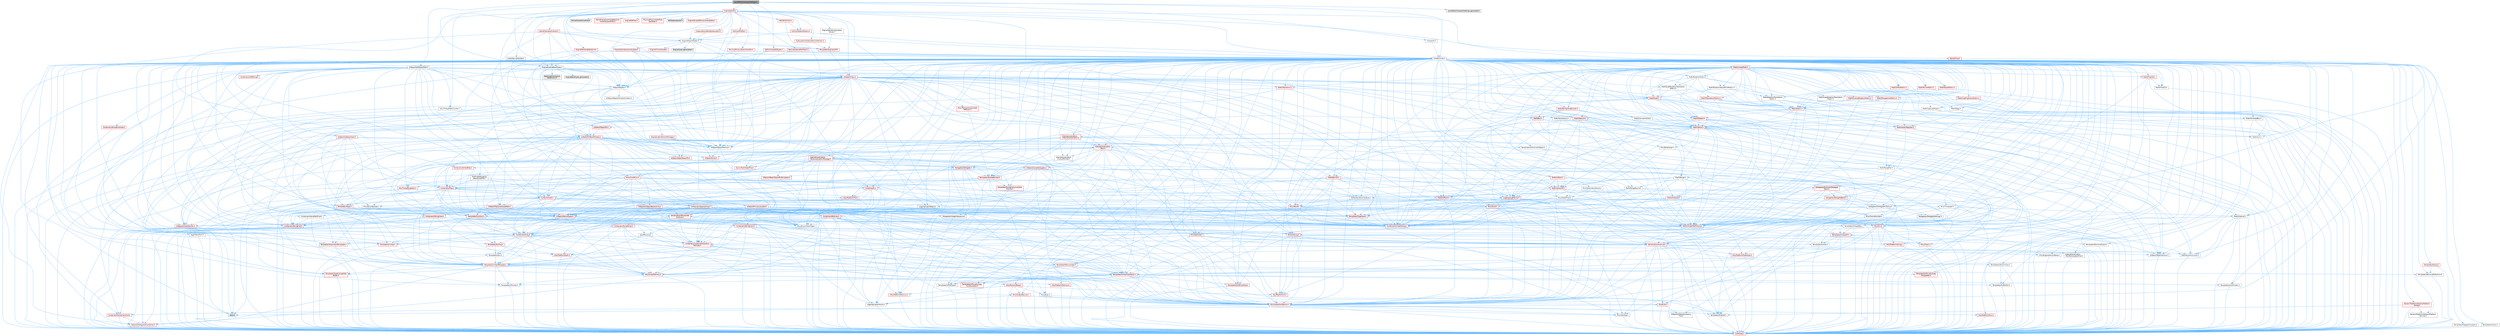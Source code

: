 digraph "LevelEditorViewportSettings.h"
{
 // INTERACTIVE_SVG=YES
 // LATEX_PDF_SIZE
  bgcolor="transparent";
  edge [fontname=Helvetica,fontsize=10,labelfontname=Helvetica,labelfontsize=10];
  node [fontname=Helvetica,fontsize=10,shape=box,height=0.2,width=0.4];
  Node1 [id="Node000001",label="LevelEditorViewportSettings.h",height=0.2,width=0.4,color="gray40", fillcolor="grey60", style="filled", fontcolor="black",tooltip=" "];
  Node1 -> Node2 [id="edge1_Node000001_Node000002",color="steelblue1",style="solid",tooltip=" "];
  Node2 [id="Node000002",label="CoreMinimal.h",height=0.2,width=0.4,color="grey40", fillcolor="white", style="filled",URL="$d7/d67/CoreMinimal_8h.html",tooltip=" "];
  Node2 -> Node3 [id="edge2_Node000002_Node000003",color="steelblue1",style="solid",tooltip=" "];
  Node3 [id="Node000003",label="CoreTypes.h",height=0.2,width=0.4,color="red", fillcolor="#FFF0F0", style="filled",URL="$dc/dec/CoreTypes_8h.html",tooltip=" "];
  Node2 -> Node17 [id="edge3_Node000002_Node000017",color="steelblue1",style="solid",tooltip=" "];
  Node17 [id="Node000017",label="CoreFwd.h",height=0.2,width=0.4,color="red", fillcolor="#FFF0F0", style="filled",URL="$d1/d1e/CoreFwd_8h.html",tooltip=" "];
  Node17 -> Node3 [id="edge4_Node000017_Node000003",color="steelblue1",style="solid",tooltip=" "];
  Node17 -> Node18 [id="edge5_Node000017_Node000018",color="steelblue1",style="solid",tooltip=" "];
  Node18 [id="Node000018",label="Containers/ContainersFwd.h",height=0.2,width=0.4,color="red", fillcolor="#FFF0F0", style="filled",URL="$d4/d0a/ContainersFwd_8h.html",tooltip=" "];
  Node18 -> Node3 [id="edge6_Node000018_Node000003",color="steelblue1",style="solid",tooltip=" "];
  Node18 -> Node19 [id="edge7_Node000018_Node000019",color="steelblue1",style="solid",tooltip=" "];
  Node19 [id="Node000019",label="Traits/IsContiguousContainer.h",height=0.2,width=0.4,color="red", fillcolor="#FFF0F0", style="filled",URL="$d5/d3c/IsContiguousContainer_8h.html",tooltip=" "];
  Node19 -> Node3 [id="edge8_Node000019_Node000003",color="steelblue1",style="solid",tooltip=" "];
  Node17 -> Node23 [id="edge9_Node000017_Node000023",color="steelblue1",style="solid",tooltip=" "];
  Node23 [id="Node000023",label="UObject/UObjectHierarchy\lFwd.h",height=0.2,width=0.4,color="grey40", fillcolor="white", style="filled",URL="$d3/d13/UObjectHierarchyFwd_8h.html",tooltip=" "];
  Node2 -> Node23 [id="edge10_Node000002_Node000023",color="steelblue1",style="solid",tooltip=" "];
  Node2 -> Node18 [id="edge11_Node000002_Node000018",color="steelblue1",style="solid",tooltip=" "];
  Node2 -> Node24 [id="edge12_Node000002_Node000024",color="steelblue1",style="solid",tooltip=" "];
  Node24 [id="Node000024",label="Misc/VarArgs.h",height=0.2,width=0.4,color="grey40", fillcolor="white", style="filled",URL="$d5/d6f/VarArgs_8h.html",tooltip=" "];
  Node24 -> Node3 [id="edge13_Node000024_Node000003",color="steelblue1",style="solid",tooltip=" "];
  Node2 -> Node25 [id="edge14_Node000002_Node000025",color="steelblue1",style="solid",tooltip=" "];
  Node25 [id="Node000025",label="Logging/LogVerbosity.h",height=0.2,width=0.4,color="grey40", fillcolor="white", style="filled",URL="$d2/d8f/LogVerbosity_8h.html",tooltip=" "];
  Node25 -> Node3 [id="edge15_Node000025_Node000003",color="steelblue1",style="solid",tooltip=" "];
  Node2 -> Node26 [id="edge16_Node000002_Node000026",color="steelblue1",style="solid",tooltip=" "];
  Node26 [id="Node000026",label="Misc/OutputDevice.h",height=0.2,width=0.4,color="red", fillcolor="#FFF0F0", style="filled",URL="$d7/d32/OutputDevice_8h.html",tooltip=" "];
  Node26 -> Node17 [id="edge17_Node000026_Node000017",color="steelblue1",style="solid",tooltip=" "];
  Node26 -> Node3 [id="edge18_Node000026_Node000003",color="steelblue1",style="solid",tooltip=" "];
  Node26 -> Node25 [id="edge19_Node000026_Node000025",color="steelblue1",style="solid",tooltip=" "];
  Node26 -> Node24 [id="edge20_Node000026_Node000024",color="steelblue1",style="solid",tooltip=" "];
  Node2 -> Node32 [id="edge21_Node000002_Node000032",color="steelblue1",style="solid",tooltip=" "];
  Node32 [id="Node000032",label="HAL/PlatformCrt.h",height=0.2,width=0.4,color="red", fillcolor="#FFF0F0", style="filled",URL="$d8/d75/PlatformCrt_8h.html",tooltip=" "];
  Node2 -> Node42 [id="edge22_Node000002_Node000042",color="steelblue1",style="solid",tooltip=" "];
  Node42 [id="Node000042",label="HAL/PlatformMisc.h",height=0.2,width=0.4,color="red", fillcolor="#FFF0F0", style="filled",URL="$d0/df5/PlatformMisc_8h.html",tooltip=" "];
  Node42 -> Node3 [id="edge23_Node000042_Node000003",color="steelblue1",style="solid",tooltip=" "];
  Node2 -> Node61 [id="edge24_Node000002_Node000061",color="steelblue1",style="solid",tooltip=" "];
  Node61 [id="Node000061",label="Misc/AssertionMacros.h",height=0.2,width=0.4,color="red", fillcolor="#FFF0F0", style="filled",URL="$d0/dfa/AssertionMacros_8h.html",tooltip=" "];
  Node61 -> Node3 [id="edge25_Node000061_Node000003",color="steelblue1",style="solid",tooltip=" "];
  Node61 -> Node42 [id="edge26_Node000061_Node000042",color="steelblue1",style="solid",tooltip=" "];
  Node61 -> Node62 [id="edge27_Node000061_Node000062",color="steelblue1",style="solid",tooltip=" "];
  Node62 [id="Node000062",label="Templates/EnableIf.h",height=0.2,width=0.4,color="grey40", fillcolor="white", style="filled",URL="$d7/d60/EnableIf_8h.html",tooltip=" "];
  Node62 -> Node3 [id="edge28_Node000062_Node000003",color="steelblue1",style="solid",tooltip=" "];
  Node61 -> Node24 [id="edge29_Node000061_Node000024",color="steelblue1",style="solid",tooltip=" "];
  Node61 -> Node69 [id="edge30_Node000061_Node000069",color="steelblue1",style="solid",tooltip=" "];
  Node69 [id="Node000069",label="atomic",height=0.2,width=0.4,color="grey60", fillcolor="#E0E0E0", style="filled",tooltip=" "];
  Node2 -> Node70 [id="edge31_Node000002_Node000070",color="steelblue1",style="solid",tooltip=" "];
  Node70 [id="Node000070",label="Templates/IsPointer.h",height=0.2,width=0.4,color="grey40", fillcolor="white", style="filled",URL="$d7/d05/IsPointer_8h.html",tooltip=" "];
  Node70 -> Node3 [id="edge32_Node000070_Node000003",color="steelblue1",style="solid",tooltip=" "];
  Node2 -> Node71 [id="edge33_Node000002_Node000071",color="steelblue1",style="solid",tooltip=" "];
  Node71 [id="Node000071",label="HAL/PlatformMemory.h",height=0.2,width=0.4,color="red", fillcolor="#FFF0F0", style="filled",URL="$de/d68/PlatformMemory_8h.html",tooltip=" "];
  Node71 -> Node3 [id="edge34_Node000071_Node000003",color="steelblue1",style="solid",tooltip=" "];
  Node2 -> Node54 [id="edge35_Node000002_Node000054",color="steelblue1",style="solid",tooltip=" "];
  Node54 [id="Node000054",label="HAL/PlatformAtomics.h",height=0.2,width=0.4,color="red", fillcolor="#FFF0F0", style="filled",URL="$d3/d36/PlatformAtomics_8h.html",tooltip=" "];
  Node54 -> Node3 [id="edge36_Node000054_Node000003",color="steelblue1",style="solid",tooltip=" "];
  Node2 -> Node76 [id="edge37_Node000002_Node000076",color="steelblue1",style="solid",tooltip=" "];
  Node76 [id="Node000076",label="Misc/Exec.h",height=0.2,width=0.4,color="grey40", fillcolor="white", style="filled",URL="$de/ddb/Exec_8h.html",tooltip=" "];
  Node76 -> Node3 [id="edge38_Node000076_Node000003",color="steelblue1",style="solid",tooltip=" "];
  Node76 -> Node61 [id="edge39_Node000076_Node000061",color="steelblue1",style="solid",tooltip=" "];
  Node2 -> Node77 [id="edge40_Node000002_Node000077",color="steelblue1",style="solid",tooltip=" "];
  Node77 [id="Node000077",label="HAL/MemoryBase.h",height=0.2,width=0.4,color="red", fillcolor="#FFF0F0", style="filled",URL="$d6/d9f/MemoryBase_8h.html",tooltip=" "];
  Node77 -> Node3 [id="edge41_Node000077_Node000003",color="steelblue1",style="solid",tooltip=" "];
  Node77 -> Node54 [id="edge42_Node000077_Node000054",color="steelblue1",style="solid",tooltip=" "];
  Node77 -> Node32 [id="edge43_Node000077_Node000032",color="steelblue1",style="solid",tooltip=" "];
  Node77 -> Node76 [id="edge44_Node000077_Node000076",color="steelblue1",style="solid",tooltip=" "];
  Node77 -> Node26 [id="edge45_Node000077_Node000026",color="steelblue1",style="solid",tooltip=" "];
  Node2 -> Node87 [id="edge46_Node000002_Node000087",color="steelblue1",style="solid",tooltip=" "];
  Node87 [id="Node000087",label="HAL/UnrealMemory.h",height=0.2,width=0.4,color="red", fillcolor="#FFF0F0", style="filled",URL="$d9/d96/UnrealMemory_8h.html",tooltip=" "];
  Node87 -> Node3 [id="edge47_Node000087_Node000003",color="steelblue1",style="solid",tooltip=" "];
  Node87 -> Node77 [id="edge48_Node000087_Node000077",color="steelblue1",style="solid",tooltip=" "];
  Node87 -> Node71 [id="edge49_Node000087_Node000071",color="steelblue1",style="solid",tooltip=" "];
  Node87 -> Node70 [id="edge50_Node000087_Node000070",color="steelblue1",style="solid",tooltip=" "];
  Node2 -> Node89 [id="edge51_Node000002_Node000089",color="steelblue1",style="solid",tooltip=" "];
  Node89 [id="Node000089",label="Templates/IsArithmetic.h",height=0.2,width=0.4,color="grey40", fillcolor="white", style="filled",URL="$d2/d5d/IsArithmetic_8h.html",tooltip=" "];
  Node89 -> Node3 [id="edge52_Node000089_Node000003",color="steelblue1",style="solid",tooltip=" "];
  Node2 -> Node83 [id="edge53_Node000002_Node000083",color="steelblue1",style="solid",tooltip=" "];
  Node83 [id="Node000083",label="Templates/AndOrNot.h",height=0.2,width=0.4,color="grey40", fillcolor="white", style="filled",URL="$db/d0a/AndOrNot_8h.html",tooltip=" "];
  Node83 -> Node3 [id="edge54_Node000083_Node000003",color="steelblue1",style="solid",tooltip=" "];
  Node2 -> Node90 [id="edge55_Node000002_Node000090",color="steelblue1",style="solid",tooltip=" "];
  Node90 [id="Node000090",label="Templates/IsPODType.h",height=0.2,width=0.4,color="grey40", fillcolor="white", style="filled",URL="$d7/db1/IsPODType_8h.html",tooltip=" "];
  Node90 -> Node3 [id="edge56_Node000090_Node000003",color="steelblue1",style="solid",tooltip=" "];
  Node2 -> Node91 [id="edge57_Node000002_Node000091",color="steelblue1",style="solid",tooltip=" "];
  Node91 [id="Node000091",label="Templates/IsUECoreType.h",height=0.2,width=0.4,color="red", fillcolor="#FFF0F0", style="filled",URL="$d1/db8/IsUECoreType_8h.html",tooltip=" "];
  Node91 -> Node3 [id="edge58_Node000091_Node000003",color="steelblue1",style="solid",tooltip=" "];
  Node2 -> Node84 [id="edge59_Node000002_Node000084",color="steelblue1",style="solid",tooltip=" "];
  Node84 [id="Node000084",label="Templates/IsTriviallyCopy\lConstructible.h",height=0.2,width=0.4,color="red", fillcolor="#FFF0F0", style="filled",URL="$d3/d78/IsTriviallyCopyConstructible_8h.html",tooltip=" "];
  Node84 -> Node3 [id="edge60_Node000084_Node000003",color="steelblue1",style="solid",tooltip=" "];
  Node2 -> Node92 [id="edge61_Node000002_Node000092",color="steelblue1",style="solid",tooltip=" "];
  Node92 [id="Node000092",label="Templates/UnrealTypeTraits.h",height=0.2,width=0.4,color="red", fillcolor="#FFF0F0", style="filled",URL="$d2/d2d/UnrealTypeTraits_8h.html",tooltip=" "];
  Node92 -> Node3 [id="edge62_Node000092_Node000003",color="steelblue1",style="solid",tooltip=" "];
  Node92 -> Node70 [id="edge63_Node000092_Node000070",color="steelblue1",style="solid",tooltip=" "];
  Node92 -> Node61 [id="edge64_Node000092_Node000061",color="steelblue1",style="solid",tooltip=" "];
  Node92 -> Node83 [id="edge65_Node000092_Node000083",color="steelblue1",style="solid",tooltip=" "];
  Node92 -> Node62 [id="edge66_Node000092_Node000062",color="steelblue1",style="solid",tooltip=" "];
  Node92 -> Node89 [id="edge67_Node000092_Node000089",color="steelblue1",style="solid",tooltip=" "];
  Node92 -> Node90 [id="edge68_Node000092_Node000090",color="steelblue1",style="solid",tooltip=" "];
  Node92 -> Node91 [id="edge69_Node000092_Node000091",color="steelblue1",style="solid",tooltip=" "];
  Node92 -> Node84 [id="edge70_Node000092_Node000084",color="steelblue1",style="solid",tooltip=" "];
  Node2 -> Node62 [id="edge71_Node000002_Node000062",color="steelblue1",style="solid",tooltip=" "];
  Node2 -> Node94 [id="edge72_Node000002_Node000094",color="steelblue1",style="solid",tooltip=" "];
  Node94 [id="Node000094",label="Templates/RemoveReference.h",height=0.2,width=0.4,color="grey40", fillcolor="white", style="filled",URL="$da/dbe/RemoveReference_8h.html",tooltip=" "];
  Node94 -> Node3 [id="edge73_Node000094_Node000003",color="steelblue1",style="solid",tooltip=" "];
  Node2 -> Node95 [id="edge74_Node000002_Node000095",color="steelblue1",style="solid",tooltip=" "];
  Node95 [id="Node000095",label="Templates/IntegralConstant.h",height=0.2,width=0.4,color="grey40", fillcolor="white", style="filled",URL="$db/d1b/IntegralConstant_8h.html",tooltip=" "];
  Node95 -> Node3 [id="edge75_Node000095_Node000003",color="steelblue1",style="solid",tooltip=" "];
  Node2 -> Node96 [id="edge76_Node000002_Node000096",color="steelblue1",style="solid",tooltip=" "];
  Node96 [id="Node000096",label="Templates/IsClass.h",height=0.2,width=0.4,color="grey40", fillcolor="white", style="filled",URL="$db/dcb/IsClass_8h.html",tooltip=" "];
  Node96 -> Node3 [id="edge77_Node000096_Node000003",color="steelblue1",style="solid",tooltip=" "];
  Node2 -> Node97 [id="edge78_Node000002_Node000097",color="steelblue1",style="solid",tooltip=" "];
  Node97 [id="Node000097",label="Templates/TypeCompatible\lBytes.h",height=0.2,width=0.4,color="red", fillcolor="#FFF0F0", style="filled",URL="$df/d0a/TypeCompatibleBytes_8h.html",tooltip=" "];
  Node97 -> Node3 [id="edge79_Node000097_Node000003",color="steelblue1",style="solid",tooltip=" "];
  Node2 -> Node19 [id="edge80_Node000002_Node000019",color="steelblue1",style="solid",tooltip=" "];
  Node2 -> Node98 [id="edge81_Node000002_Node000098",color="steelblue1",style="solid",tooltip=" "];
  Node98 [id="Node000098",label="Templates/UnrealTemplate.h",height=0.2,width=0.4,color="red", fillcolor="#FFF0F0", style="filled",URL="$d4/d24/UnrealTemplate_8h.html",tooltip=" "];
  Node98 -> Node3 [id="edge82_Node000098_Node000003",color="steelblue1",style="solid",tooltip=" "];
  Node98 -> Node70 [id="edge83_Node000098_Node000070",color="steelblue1",style="solid",tooltip=" "];
  Node98 -> Node87 [id="edge84_Node000098_Node000087",color="steelblue1",style="solid",tooltip=" "];
  Node98 -> Node92 [id="edge85_Node000098_Node000092",color="steelblue1",style="solid",tooltip=" "];
  Node98 -> Node94 [id="edge86_Node000098_Node000094",color="steelblue1",style="solid",tooltip=" "];
  Node98 -> Node97 [id="edge87_Node000098_Node000097",color="steelblue1",style="solid",tooltip=" "];
  Node98 -> Node19 [id="edge88_Node000098_Node000019",color="steelblue1",style="solid",tooltip=" "];
  Node2 -> Node47 [id="edge89_Node000002_Node000047",color="steelblue1",style="solid",tooltip=" "];
  Node47 [id="Node000047",label="Math/NumericLimits.h",height=0.2,width=0.4,color="grey40", fillcolor="white", style="filled",URL="$df/d1b/NumericLimits_8h.html",tooltip=" "];
  Node47 -> Node3 [id="edge90_Node000047_Node000003",color="steelblue1",style="solid",tooltip=" "];
  Node2 -> Node102 [id="edge91_Node000002_Node000102",color="steelblue1",style="solid",tooltip=" "];
  Node102 [id="Node000102",label="HAL/PlatformMath.h",height=0.2,width=0.4,color="red", fillcolor="#FFF0F0", style="filled",URL="$dc/d53/PlatformMath_8h.html",tooltip=" "];
  Node102 -> Node3 [id="edge92_Node000102_Node000003",color="steelblue1",style="solid",tooltip=" "];
  Node2 -> Node85 [id="edge93_Node000002_Node000085",color="steelblue1",style="solid",tooltip=" "];
  Node85 [id="Node000085",label="Templates/IsTriviallyCopy\lAssignable.h",height=0.2,width=0.4,color="red", fillcolor="#FFF0F0", style="filled",URL="$d2/df2/IsTriviallyCopyAssignable_8h.html",tooltip=" "];
  Node85 -> Node3 [id="edge94_Node000085_Node000003",color="steelblue1",style="solid",tooltip=" "];
  Node2 -> Node110 [id="edge95_Node000002_Node000110",color="steelblue1",style="solid",tooltip=" "];
  Node110 [id="Node000110",label="Templates/MemoryOps.h",height=0.2,width=0.4,color="red", fillcolor="#FFF0F0", style="filled",URL="$db/dea/MemoryOps_8h.html",tooltip=" "];
  Node110 -> Node3 [id="edge96_Node000110_Node000003",color="steelblue1",style="solid",tooltip=" "];
  Node110 -> Node87 [id="edge97_Node000110_Node000087",color="steelblue1",style="solid",tooltip=" "];
  Node110 -> Node85 [id="edge98_Node000110_Node000085",color="steelblue1",style="solid",tooltip=" "];
  Node110 -> Node84 [id="edge99_Node000110_Node000084",color="steelblue1",style="solid",tooltip=" "];
  Node110 -> Node92 [id="edge100_Node000110_Node000092",color="steelblue1",style="solid",tooltip=" "];
  Node2 -> Node111 [id="edge101_Node000002_Node000111",color="steelblue1",style="solid",tooltip=" "];
  Node111 [id="Node000111",label="Containers/ContainerAllocation\lPolicies.h",height=0.2,width=0.4,color="red", fillcolor="#FFF0F0", style="filled",URL="$d7/dff/ContainerAllocationPolicies_8h.html",tooltip=" "];
  Node111 -> Node3 [id="edge102_Node000111_Node000003",color="steelblue1",style="solid",tooltip=" "];
  Node111 -> Node111 [id="edge103_Node000111_Node000111",color="steelblue1",style="solid",tooltip=" "];
  Node111 -> Node102 [id="edge104_Node000111_Node000102",color="steelblue1",style="solid",tooltip=" "];
  Node111 -> Node87 [id="edge105_Node000111_Node000087",color="steelblue1",style="solid",tooltip=" "];
  Node111 -> Node47 [id="edge106_Node000111_Node000047",color="steelblue1",style="solid",tooltip=" "];
  Node111 -> Node61 [id="edge107_Node000111_Node000061",color="steelblue1",style="solid",tooltip=" "];
  Node111 -> Node110 [id="edge108_Node000111_Node000110",color="steelblue1",style="solid",tooltip=" "];
  Node111 -> Node97 [id="edge109_Node000111_Node000097",color="steelblue1",style="solid",tooltip=" "];
  Node2 -> Node114 [id="edge110_Node000002_Node000114",color="steelblue1",style="solid",tooltip=" "];
  Node114 [id="Node000114",label="Templates/IsEnumClass.h",height=0.2,width=0.4,color="grey40", fillcolor="white", style="filled",URL="$d7/d15/IsEnumClass_8h.html",tooltip=" "];
  Node114 -> Node3 [id="edge111_Node000114_Node000003",color="steelblue1",style="solid",tooltip=" "];
  Node114 -> Node83 [id="edge112_Node000114_Node000083",color="steelblue1",style="solid",tooltip=" "];
  Node2 -> Node115 [id="edge113_Node000002_Node000115",color="steelblue1",style="solid",tooltip=" "];
  Node115 [id="Node000115",label="HAL/PlatformProperties.h",height=0.2,width=0.4,color="red", fillcolor="#FFF0F0", style="filled",URL="$d9/db0/PlatformProperties_8h.html",tooltip=" "];
  Node115 -> Node3 [id="edge114_Node000115_Node000003",color="steelblue1",style="solid",tooltip=" "];
  Node2 -> Node118 [id="edge115_Node000002_Node000118",color="steelblue1",style="solid",tooltip=" "];
  Node118 [id="Node000118",label="Misc/EngineVersionBase.h",height=0.2,width=0.4,color="grey40", fillcolor="white", style="filled",URL="$d5/d2b/EngineVersionBase_8h.html",tooltip=" "];
  Node118 -> Node3 [id="edge116_Node000118_Node000003",color="steelblue1",style="solid",tooltip=" "];
  Node2 -> Node119 [id="edge117_Node000002_Node000119",color="steelblue1",style="solid",tooltip=" "];
  Node119 [id="Node000119",label="Internationalization\l/TextNamespaceFwd.h",height=0.2,width=0.4,color="grey40", fillcolor="white", style="filled",URL="$d8/d97/TextNamespaceFwd_8h.html",tooltip=" "];
  Node119 -> Node3 [id="edge118_Node000119_Node000003",color="steelblue1",style="solid",tooltip=" "];
  Node2 -> Node120 [id="edge119_Node000002_Node000120",color="steelblue1",style="solid",tooltip=" "];
  Node120 [id="Node000120",label="Serialization/Archive.h",height=0.2,width=0.4,color="red", fillcolor="#FFF0F0", style="filled",URL="$d7/d3b/Archive_8h.html",tooltip=" "];
  Node120 -> Node17 [id="edge120_Node000120_Node000017",color="steelblue1",style="solid",tooltip=" "];
  Node120 -> Node3 [id="edge121_Node000120_Node000003",color="steelblue1",style="solid",tooltip=" "];
  Node120 -> Node115 [id="edge122_Node000120_Node000115",color="steelblue1",style="solid",tooltip=" "];
  Node120 -> Node119 [id="edge123_Node000120_Node000119",color="steelblue1",style="solid",tooltip=" "];
  Node120 -> Node61 [id="edge124_Node000120_Node000061",color="steelblue1",style="solid",tooltip=" "];
  Node120 -> Node118 [id="edge125_Node000120_Node000118",color="steelblue1",style="solid",tooltip=" "];
  Node120 -> Node24 [id="edge126_Node000120_Node000024",color="steelblue1",style="solid",tooltip=" "];
  Node120 -> Node62 [id="edge127_Node000120_Node000062",color="steelblue1",style="solid",tooltip=" "];
  Node120 -> Node114 [id="edge128_Node000120_Node000114",color="steelblue1",style="solid",tooltip=" "];
  Node120 -> Node98 [id="edge129_Node000120_Node000098",color="steelblue1",style="solid",tooltip=" "];
  Node120 -> Node123 [id="edge130_Node000120_Node000123",color="steelblue1",style="solid",tooltip=" "];
  Node123 [id="Node000123",label="UObject/ObjectVersion.h",height=0.2,width=0.4,color="grey40", fillcolor="white", style="filled",URL="$da/d63/ObjectVersion_8h.html",tooltip=" "];
  Node123 -> Node3 [id="edge131_Node000123_Node000003",color="steelblue1",style="solid",tooltip=" "];
  Node2 -> Node124 [id="edge132_Node000002_Node000124",color="steelblue1",style="solid",tooltip=" "];
  Node124 [id="Node000124",label="Templates/Less.h",height=0.2,width=0.4,color="grey40", fillcolor="white", style="filled",URL="$de/dc8/Less_8h.html",tooltip=" "];
  Node124 -> Node3 [id="edge133_Node000124_Node000003",color="steelblue1",style="solid",tooltip=" "];
  Node124 -> Node98 [id="edge134_Node000124_Node000098",color="steelblue1",style="solid",tooltip=" "];
  Node2 -> Node125 [id="edge135_Node000002_Node000125",color="steelblue1",style="solid",tooltip=" "];
  Node125 [id="Node000125",label="Templates/Sorting.h",height=0.2,width=0.4,color="red", fillcolor="#FFF0F0", style="filled",URL="$d3/d9e/Sorting_8h.html",tooltip=" "];
  Node125 -> Node3 [id="edge136_Node000125_Node000003",color="steelblue1",style="solid",tooltip=" "];
  Node125 -> Node102 [id="edge137_Node000125_Node000102",color="steelblue1",style="solid",tooltip=" "];
  Node125 -> Node124 [id="edge138_Node000125_Node000124",color="steelblue1",style="solid",tooltip=" "];
  Node2 -> Node136 [id="edge139_Node000002_Node000136",color="steelblue1",style="solid",tooltip=" "];
  Node136 [id="Node000136",label="Misc/Char.h",height=0.2,width=0.4,color="red", fillcolor="#FFF0F0", style="filled",URL="$d0/d58/Char_8h.html",tooltip=" "];
  Node136 -> Node3 [id="edge140_Node000136_Node000003",color="steelblue1",style="solid",tooltip=" "];
  Node2 -> Node139 [id="edge141_Node000002_Node000139",color="steelblue1",style="solid",tooltip=" "];
  Node139 [id="Node000139",label="GenericPlatform/GenericPlatform\lStricmp.h",height=0.2,width=0.4,color="grey40", fillcolor="white", style="filled",URL="$d2/d86/GenericPlatformStricmp_8h.html",tooltip=" "];
  Node139 -> Node3 [id="edge142_Node000139_Node000003",color="steelblue1",style="solid",tooltip=" "];
  Node2 -> Node140 [id="edge143_Node000002_Node000140",color="steelblue1",style="solid",tooltip=" "];
  Node140 [id="Node000140",label="GenericPlatform/GenericPlatform\lString.h",height=0.2,width=0.4,color="red", fillcolor="#FFF0F0", style="filled",URL="$dd/d20/GenericPlatformString_8h.html",tooltip=" "];
  Node140 -> Node3 [id="edge144_Node000140_Node000003",color="steelblue1",style="solid",tooltip=" "];
  Node140 -> Node139 [id="edge145_Node000140_Node000139",color="steelblue1",style="solid",tooltip=" "];
  Node140 -> Node62 [id="edge146_Node000140_Node000062",color="steelblue1",style="solid",tooltip=" "];
  Node2 -> Node73 [id="edge147_Node000002_Node000073",color="steelblue1",style="solid",tooltip=" "];
  Node73 [id="Node000073",label="HAL/PlatformString.h",height=0.2,width=0.4,color="red", fillcolor="#FFF0F0", style="filled",URL="$db/db5/PlatformString_8h.html",tooltip=" "];
  Node73 -> Node3 [id="edge148_Node000073_Node000003",color="steelblue1",style="solid",tooltip=" "];
  Node2 -> Node143 [id="edge149_Node000002_Node000143",color="steelblue1",style="solid",tooltip=" "];
  Node143 [id="Node000143",label="Misc/CString.h",height=0.2,width=0.4,color="red", fillcolor="#FFF0F0", style="filled",URL="$d2/d49/CString_8h.html",tooltip=" "];
  Node143 -> Node3 [id="edge150_Node000143_Node000003",color="steelblue1",style="solid",tooltip=" "];
  Node143 -> Node32 [id="edge151_Node000143_Node000032",color="steelblue1",style="solid",tooltip=" "];
  Node143 -> Node73 [id="edge152_Node000143_Node000073",color="steelblue1",style="solid",tooltip=" "];
  Node143 -> Node61 [id="edge153_Node000143_Node000061",color="steelblue1",style="solid",tooltip=" "];
  Node143 -> Node136 [id="edge154_Node000143_Node000136",color="steelblue1",style="solid",tooltip=" "];
  Node143 -> Node24 [id="edge155_Node000143_Node000024",color="steelblue1",style="solid",tooltip=" "];
  Node2 -> Node144 [id="edge156_Node000002_Node000144",color="steelblue1",style="solid",tooltip=" "];
  Node144 [id="Node000144",label="Misc/Crc.h",height=0.2,width=0.4,color="red", fillcolor="#FFF0F0", style="filled",URL="$d4/dd2/Crc_8h.html",tooltip=" "];
  Node144 -> Node3 [id="edge157_Node000144_Node000003",color="steelblue1",style="solid",tooltip=" "];
  Node144 -> Node73 [id="edge158_Node000144_Node000073",color="steelblue1",style="solid",tooltip=" "];
  Node144 -> Node61 [id="edge159_Node000144_Node000061",color="steelblue1",style="solid",tooltip=" "];
  Node144 -> Node143 [id="edge160_Node000144_Node000143",color="steelblue1",style="solid",tooltip=" "];
  Node144 -> Node136 [id="edge161_Node000144_Node000136",color="steelblue1",style="solid",tooltip=" "];
  Node144 -> Node92 [id="edge162_Node000144_Node000092",color="steelblue1",style="solid",tooltip=" "];
  Node2 -> Node135 [id="edge163_Node000002_Node000135",color="steelblue1",style="solid",tooltip=" "];
  Node135 [id="Node000135",label="Math/UnrealMathUtility.h",height=0.2,width=0.4,color="red", fillcolor="#FFF0F0", style="filled",URL="$db/db8/UnrealMathUtility_8h.html",tooltip=" "];
  Node135 -> Node3 [id="edge164_Node000135_Node000003",color="steelblue1",style="solid",tooltip=" "];
  Node135 -> Node61 [id="edge165_Node000135_Node000061",color="steelblue1",style="solid",tooltip=" "];
  Node135 -> Node102 [id="edge166_Node000135_Node000102",color="steelblue1",style="solid",tooltip=" "];
  Node2 -> Node145 [id="edge167_Node000002_Node000145",color="steelblue1",style="solid",tooltip=" "];
  Node145 [id="Node000145",label="Containers/UnrealString.h",height=0.2,width=0.4,color="red", fillcolor="#FFF0F0", style="filled",URL="$d5/dba/UnrealString_8h.html",tooltip=" "];
  Node2 -> Node149 [id="edge168_Node000002_Node000149",color="steelblue1",style="solid",tooltip=" "];
  Node149 [id="Node000149",label="Containers/Array.h",height=0.2,width=0.4,color="red", fillcolor="#FFF0F0", style="filled",URL="$df/dd0/Array_8h.html",tooltip=" "];
  Node149 -> Node3 [id="edge169_Node000149_Node000003",color="steelblue1",style="solid",tooltip=" "];
  Node149 -> Node61 [id="edge170_Node000149_Node000061",color="steelblue1",style="solid",tooltip=" "];
  Node149 -> Node87 [id="edge171_Node000149_Node000087",color="steelblue1",style="solid",tooltip=" "];
  Node149 -> Node92 [id="edge172_Node000149_Node000092",color="steelblue1",style="solid",tooltip=" "];
  Node149 -> Node98 [id="edge173_Node000149_Node000098",color="steelblue1",style="solid",tooltip=" "];
  Node149 -> Node111 [id="edge174_Node000149_Node000111",color="steelblue1",style="solid",tooltip=" "];
  Node149 -> Node120 [id="edge175_Node000149_Node000120",color="steelblue1",style="solid",tooltip=" "];
  Node149 -> Node128 [id="edge176_Node000149_Node000128",color="steelblue1",style="solid",tooltip=" "];
  Node128 [id="Node000128",label="Templates/Invoke.h",height=0.2,width=0.4,color="red", fillcolor="#FFF0F0", style="filled",URL="$d7/deb/Invoke_8h.html",tooltip=" "];
  Node128 -> Node3 [id="edge177_Node000128_Node000003",color="steelblue1",style="solid",tooltip=" "];
  Node128 -> Node98 [id="edge178_Node000128_Node000098",color="steelblue1",style="solid",tooltip=" "];
  Node149 -> Node124 [id="edge179_Node000149_Node000124",color="steelblue1",style="solid",tooltip=" "];
  Node149 -> Node125 [id="edge180_Node000149_Node000125",color="steelblue1",style="solid",tooltip=" "];
  Node149 -> Node172 [id="edge181_Node000149_Node000172",color="steelblue1",style="solid",tooltip=" "];
  Node172 [id="Node000172",label="Templates/AlignmentTemplates.h",height=0.2,width=0.4,color="red", fillcolor="#FFF0F0", style="filled",URL="$dd/d32/AlignmentTemplates_8h.html",tooltip=" "];
  Node172 -> Node3 [id="edge182_Node000172_Node000003",color="steelblue1",style="solid",tooltip=" "];
  Node172 -> Node70 [id="edge183_Node000172_Node000070",color="steelblue1",style="solid",tooltip=" "];
  Node2 -> Node173 [id="edge184_Node000002_Node000173",color="steelblue1",style="solid",tooltip=" "];
  Node173 [id="Node000173",label="Misc/FrameNumber.h",height=0.2,width=0.4,color="grey40", fillcolor="white", style="filled",URL="$dd/dbd/FrameNumber_8h.html",tooltip=" "];
  Node173 -> Node3 [id="edge185_Node000173_Node000003",color="steelblue1",style="solid",tooltip=" "];
  Node173 -> Node47 [id="edge186_Node000173_Node000047",color="steelblue1",style="solid",tooltip=" "];
  Node173 -> Node135 [id="edge187_Node000173_Node000135",color="steelblue1",style="solid",tooltip=" "];
  Node173 -> Node62 [id="edge188_Node000173_Node000062",color="steelblue1",style="solid",tooltip=" "];
  Node173 -> Node92 [id="edge189_Node000173_Node000092",color="steelblue1",style="solid",tooltip=" "];
  Node2 -> Node174 [id="edge190_Node000002_Node000174",color="steelblue1",style="solid",tooltip=" "];
  Node174 [id="Node000174",label="Misc/Timespan.h",height=0.2,width=0.4,color="grey40", fillcolor="white", style="filled",URL="$da/dd9/Timespan_8h.html",tooltip=" "];
  Node174 -> Node3 [id="edge191_Node000174_Node000003",color="steelblue1",style="solid",tooltip=" "];
  Node174 -> Node175 [id="edge192_Node000174_Node000175",color="steelblue1",style="solid",tooltip=" "];
  Node175 [id="Node000175",label="Math/Interval.h",height=0.2,width=0.4,color="grey40", fillcolor="white", style="filled",URL="$d1/d55/Interval_8h.html",tooltip=" "];
  Node175 -> Node3 [id="edge193_Node000175_Node000003",color="steelblue1",style="solid",tooltip=" "];
  Node175 -> Node89 [id="edge194_Node000175_Node000089",color="steelblue1",style="solid",tooltip=" "];
  Node175 -> Node92 [id="edge195_Node000175_Node000092",color="steelblue1",style="solid",tooltip=" "];
  Node175 -> Node47 [id="edge196_Node000175_Node000047",color="steelblue1",style="solid",tooltip=" "];
  Node175 -> Node135 [id="edge197_Node000175_Node000135",color="steelblue1",style="solid",tooltip=" "];
  Node174 -> Node135 [id="edge198_Node000174_Node000135",color="steelblue1",style="solid",tooltip=" "];
  Node174 -> Node61 [id="edge199_Node000174_Node000061",color="steelblue1",style="solid",tooltip=" "];
  Node2 -> Node176 [id="edge200_Node000002_Node000176",color="steelblue1",style="solid",tooltip=" "];
  Node176 [id="Node000176",label="Containers/StringConv.h",height=0.2,width=0.4,color="red", fillcolor="#FFF0F0", style="filled",URL="$d3/ddf/StringConv_8h.html",tooltip=" "];
  Node176 -> Node3 [id="edge201_Node000176_Node000003",color="steelblue1",style="solid",tooltip=" "];
  Node176 -> Node61 [id="edge202_Node000176_Node000061",color="steelblue1",style="solid",tooltip=" "];
  Node176 -> Node111 [id="edge203_Node000176_Node000111",color="steelblue1",style="solid",tooltip=" "];
  Node176 -> Node149 [id="edge204_Node000176_Node000149",color="steelblue1",style="solid",tooltip=" "];
  Node176 -> Node143 [id="edge205_Node000176_Node000143",color="steelblue1",style="solid",tooltip=" "];
  Node176 -> Node177 [id="edge206_Node000176_Node000177",color="steelblue1",style="solid",tooltip=" "];
  Node177 [id="Node000177",label="Templates/IsArray.h",height=0.2,width=0.4,color="grey40", fillcolor="white", style="filled",URL="$d8/d8d/IsArray_8h.html",tooltip=" "];
  Node177 -> Node3 [id="edge207_Node000177_Node000003",color="steelblue1",style="solid",tooltip=" "];
  Node176 -> Node98 [id="edge208_Node000176_Node000098",color="steelblue1",style="solid",tooltip=" "];
  Node176 -> Node92 [id="edge209_Node000176_Node000092",color="steelblue1",style="solid",tooltip=" "];
  Node176 -> Node19 [id="edge210_Node000176_Node000019",color="steelblue1",style="solid",tooltip=" "];
  Node2 -> Node178 [id="edge211_Node000002_Node000178",color="steelblue1",style="solid",tooltip=" "];
  Node178 [id="Node000178",label="UObject/UnrealNames.h",height=0.2,width=0.4,color="red", fillcolor="#FFF0F0", style="filled",URL="$d8/db1/UnrealNames_8h.html",tooltip=" "];
  Node178 -> Node3 [id="edge212_Node000178_Node000003",color="steelblue1",style="solid",tooltip=" "];
  Node2 -> Node180 [id="edge213_Node000002_Node000180",color="steelblue1",style="solid",tooltip=" "];
  Node180 [id="Node000180",label="UObject/NameTypes.h",height=0.2,width=0.4,color="red", fillcolor="#FFF0F0", style="filled",URL="$d6/d35/NameTypes_8h.html",tooltip=" "];
  Node180 -> Node3 [id="edge214_Node000180_Node000003",color="steelblue1",style="solid",tooltip=" "];
  Node180 -> Node61 [id="edge215_Node000180_Node000061",color="steelblue1",style="solid",tooltip=" "];
  Node180 -> Node87 [id="edge216_Node000180_Node000087",color="steelblue1",style="solid",tooltip=" "];
  Node180 -> Node92 [id="edge217_Node000180_Node000092",color="steelblue1",style="solid",tooltip=" "];
  Node180 -> Node98 [id="edge218_Node000180_Node000098",color="steelblue1",style="solid",tooltip=" "];
  Node180 -> Node145 [id="edge219_Node000180_Node000145",color="steelblue1",style="solid",tooltip=" "];
  Node180 -> Node176 [id="edge220_Node000180_Node000176",color="steelblue1",style="solid",tooltip=" "];
  Node180 -> Node44 [id="edge221_Node000180_Node000044",color="steelblue1",style="solid",tooltip=" "];
  Node44 [id="Node000044",label="Containers/StringFwd.h",height=0.2,width=0.4,color="red", fillcolor="#FFF0F0", style="filled",URL="$df/d37/StringFwd_8h.html",tooltip=" "];
  Node44 -> Node3 [id="edge222_Node000044_Node000003",color="steelblue1",style="solid",tooltip=" "];
  Node44 -> Node19 [id="edge223_Node000044_Node000019",color="steelblue1",style="solid",tooltip=" "];
  Node180 -> Node178 [id="edge224_Node000180_Node000178",color="steelblue1",style="solid",tooltip=" "];
  Node2 -> Node188 [id="edge225_Node000002_Node000188",color="steelblue1",style="solid",tooltip=" "];
  Node188 [id="Node000188",label="Misc/Parse.h",height=0.2,width=0.4,color="red", fillcolor="#FFF0F0", style="filled",URL="$dc/d71/Parse_8h.html",tooltip=" "];
  Node188 -> Node44 [id="edge226_Node000188_Node000044",color="steelblue1",style="solid",tooltip=" "];
  Node188 -> Node145 [id="edge227_Node000188_Node000145",color="steelblue1",style="solid",tooltip=" "];
  Node188 -> Node3 [id="edge228_Node000188_Node000003",color="steelblue1",style="solid",tooltip=" "];
  Node188 -> Node32 [id="edge229_Node000188_Node000032",color="steelblue1",style="solid",tooltip=" "];
  Node188 -> Node49 [id="edge230_Node000188_Node000049",color="steelblue1",style="solid",tooltip=" "];
  Node49 [id="Node000049",label="Misc/EnumClassFlags.h",height=0.2,width=0.4,color="grey40", fillcolor="white", style="filled",URL="$d8/de7/EnumClassFlags_8h.html",tooltip=" "];
  Node188 -> Node189 [id="edge231_Node000188_Node000189",color="steelblue1",style="solid",tooltip=" "];
  Node189 [id="Node000189",label="Templates/Function.h",height=0.2,width=0.4,color="red", fillcolor="#FFF0F0", style="filled",URL="$df/df5/Function_8h.html",tooltip=" "];
  Node189 -> Node3 [id="edge232_Node000189_Node000003",color="steelblue1",style="solid",tooltip=" "];
  Node189 -> Node61 [id="edge233_Node000189_Node000061",color="steelblue1",style="solid",tooltip=" "];
  Node189 -> Node87 [id="edge234_Node000189_Node000087",color="steelblue1",style="solid",tooltip=" "];
  Node189 -> Node92 [id="edge235_Node000189_Node000092",color="steelblue1",style="solid",tooltip=" "];
  Node189 -> Node128 [id="edge236_Node000189_Node000128",color="steelblue1",style="solid",tooltip=" "];
  Node189 -> Node98 [id="edge237_Node000189_Node000098",color="steelblue1",style="solid",tooltip=" "];
  Node189 -> Node135 [id="edge238_Node000189_Node000135",color="steelblue1",style="solid",tooltip=" "];
  Node2 -> Node172 [id="edge239_Node000002_Node000172",color="steelblue1",style="solid",tooltip=" "];
  Node2 -> Node191 [id="edge240_Node000002_Node000191",color="steelblue1",style="solid",tooltip=" "];
  Node191 [id="Node000191",label="Misc/StructBuilder.h",height=0.2,width=0.4,color="grey40", fillcolor="white", style="filled",URL="$d9/db3/StructBuilder_8h.html",tooltip=" "];
  Node191 -> Node3 [id="edge241_Node000191_Node000003",color="steelblue1",style="solid",tooltip=" "];
  Node191 -> Node135 [id="edge242_Node000191_Node000135",color="steelblue1",style="solid",tooltip=" "];
  Node191 -> Node172 [id="edge243_Node000191_Node000172",color="steelblue1",style="solid",tooltip=" "];
  Node2 -> Node104 [id="edge244_Node000002_Node000104",color="steelblue1",style="solid",tooltip=" "];
  Node104 [id="Node000104",label="Templates/Decay.h",height=0.2,width=0.4,color="red", fillcolor="#FFF0F0", style="filled",URL="$dd/d0f/Decay_8h.html",tooltip=" "];
  Node104 -> Node3 [id="edge245_Node000104_Node000003",color="steelblue1",style="solid",tooltip=" "];
  Node104 -> Node94 [id="edge246_Node000104_Node000094",color="steelblue1",style="solid",tooltip=" "];
  Node2 -> Node192 [id="edge247_Node000002_Node000192",color="steelblue1",style="solid",tooltip=" "];
  Node192 [id="Node000192",label="Templates/PointerIsConvertible\lFromTo.h",height=0.2,width=0.4,color="red", fillcolor="#FFF0F0", style="filled",URL="$d6/d65/PointerIsConvertibleFromTo_8h.html",tooltip=" "];
  Node192 -> Node3 [id="edge248_Node000192_Node000003",color="steelblue1",style="solid",tooltip=" "];
  Node2 -> Node128 [id="edge249_Node000002_Node000128",color="steelblue1",style="solid",tooltip=" "];
  Node2 -> Node189 [id="edge250_Node000002_Node000189",color="steelblue1",style="solid",tooltip=" "];
  Node2 -> Node161 [id="edge251_Node000002_Node000161",color="steelblue1",style="solid",tooltip=" "];
  Node161 [id="Node000161",label="Templates/TypeHash.h",height=0.2,width=0.4,color="red", fillcolor="#FFF0F0", style="filled",URL="$d1/d62/TypeHash_8h.html",tooltip=" "];
  Node161 -> Node3 [id="edge252_Node000161_Node000003",color="steelblue1",style="solid",tooltip=" "];
  Node161 -> Node144 [id="edge253_Node000161_Node000144",color="steelblue1",style="solid",tooltip=" "];
  Node2 -> Node193 [id="edge254_Node000002_Node000193",color="steelblue1",style="solid",tooltip=" "];
  Node193 [id="Node000193",label="Containers/ScriptArray.h",height=0.2,width=0.4,color="red", fillcolor="#FFF0F0", style="filled",URL="$dc/daf/ScriptArray_8h.html",tooltip=" "];
  Node193 -> Node3 [id="edge255_Node000193_Node000003",color="steelblue1",style="solid",tooltip=" "];
  Node193 -> Node61 [id="edge256_Node000193_Node000061",color="steelblue1",style="solid",tooltip=" "];
  Node193 -> Node87 [id="edge257_Node000193_Node000087",color="steelblue1",style="solid",tooltip=" "];
  Node193 -> Node111 [id="edge258_Node000193_Node000111",color="steelblue1",style="solid",tooltip=" "];
  Node193 -> Node149 [id="edge259_Node000193_Node000149",color="steelblue1",style="solid",tooltip=" "];
  Node2 -> Node194 [id="edge260_Node000002_Node000194",color="steelblue1",style="solid",tooltip=" "];
  Node194 [id="Node000194",label="Containers/BitArray.h",height=0.2,width=0.4,color="red", fillcolor="#FFF0F0", style="filled",URL="$d1/de4/BitArray_8h.html",tooltip=" "];
  Node194 -> Node111 [id="edge261_Node000194_Node000111",color="steelblue1",style="solid",tooltip=" "];
  Node194 -> Node3 [id="edge262_Node000194_Node000003",color="steelblue1",style="solid",tooltip=" "];
  Node194 -> Node54 [id="edge263_Node000194_Node000054",color="steelblue1",style="solid",tooltip=" "];
  Node194 -> Node87 [id="edge264_Node000194_Node000087",color="steelblue1",style="solid",tooltip=" "];
  Node194 -> Node135 [id="edge265_Node000194_Node000135",color="steelblue1",style="solid",tooltip=" "];
  Node194 -> Node61 [id="edge266_Node000194_Node000061",color="steelblue1",style="solid",tooltip=" "];
  Node194 -> Node49 [id="edge267_Node000194_Node000049",color="steelblue1",style="solid",tooltip=" "];
  Node194 -> Node120 [id="edge268_Node000194_Node000120",color="steelblue1",style="solid",tooltip=" "];
  Node194 -> Node62 [id="edge269_Node000194_Node000062",color="steelblue1",style="solid",tooltip=" "];
  Node194 -> Node128 [id="edge270_Node000194_Node000128",color="steelblue1",style="solid",tooltip=" "];
  Node194 -> Node98 [id="edge271_Node000194_Node000098",color="steelblue1",style="solid",tooltip=" "];
  Node194 -> Node92 [id="edge272_Node000194_Node000092",color="steelblue1",style="solid",tooltip=" "];
  Node2 -> Node195 [id="edge273_Node000002_Node000195",color="steelblue1",style="solid",tooltip=" "];
  Node195 [id="Node000195",label="Containers/SparseArray.h",height=0.2,width=0.4,color="red", fillcolor="#FFF0F0", style="filled",URL="$d5/dbf/SparseArray_8h.html",tooltip=" "];
  Node195 -> Node3 [id="edge274_Node000195_Node000003",color="steelblue1",style="solid",tooltip=" "];
  Node195 -> Node61 [id="edge275_Node000195_Node000061",color="steelblue1",style="solid",tooltip=" "];
  Node195 -> Node87 [id="edge276_Node000195_Node000087",color="steelblue1",style="solid",tooltip=" "];
  Node195 -> Node92 [id="edge277_Node000195_Node000092",color="steelblue1",style="solid",tooltip=" "];
  Node195 -> Node98 [id="edge278_Node000195_Node000098",color="steelblue1",style="solid",tooltip=" "];
  Node195 -> Node111 [id="edge279_Node000195_Node000111",color="steelblue1",style="solid",tooltip=" "];
  Node195 -> Node124 [id="edge280_Node000195_Node000124",color="steelblue1",style="solid",tooltip=" "];
  Node195 -> Node149 [id="edge281_Node000195_Node000149",color="steelblue1",style="solid",tooltip=" "];
  Node195 -> Node135 [id="edge282_Node000195_Node000135",color="steelblue1",style="solid",tooltip=" "];
  Node195 -> Node193 [id="edge283_Node000195_Node000193",color="steelblue1",style="solid",tooltip=" "];
  Node195 -> Node194 [id="edge284_Node000195_Node000194",color="steelblue1",style="solid",tooltip=" "];
  Node195 -> Node196 [id="edge285_Node000195_Node000196",color="steelblue1",style="solid",tooltip=" "];
  Node196 [id="Node000196",label="Serialization/Structured\lArchive.h",height=0.2,width=0.4,color="red", fillcolor="#FFF0F0", style="filled",URL="$d9/d1e/StructuredArchive_8h.html",tooltip=" "];
  Node196 -> Node149 [id="edge286_Node000196_Node000149",color="steelblue1",style="solid",tooltip=" "];
  Node196 -> Node111 [id="edge287_Node000196_Node000111",color="steelblue1",style="solid",tooltip=" "];
  Node196 -> Node3 [id="edge288_Node000196_Node000003",color="steelblue1",style="solid",tooltip=" "];
  Node196 -> Node120 [id="edge289_Node000196_Node000120",color="steelblue1",style="solid",tooltip=" "];
  Node196 -> Node207 [id="edge290_Node000196_Node000207",color="steelblue1",style="solid",tooltip=" "];
  Node207 [id="Node000207",label="Templates/UniqueObj.h",height=0.2,width=0.4,color="grey40", fillcolor="white", style="filled",URL="$da/d95/UniqueObj_8h.html",tooltip=" "];
  Node207 -> Node3 [id="edge291_Node000207_Node000003",color="steelblue1",style="solid",tooltip=" "];
  Node207 -> Node208 [id="edge292_Node000207_Node000208",color="steelblue1",style="solid",tooltip=" "];
  Node208 [id="Node000208",label="Templates/UniquePtr.h",height=0.2,width=0.4,color="red", fillcolor="#FFF0F0", style="filled",URL="$de/d1a/UniquePtr_8h.html",tooltip=" "];
  Node208 -> Node3 [id="edge293_Node000208_Node000003",color="steelblue1",style="solid",tooltip=" "];
  Node208 -> Node98 [id="edge294_Node000208_Node000098",color="steelblue1",style="solid",tooltip=" "];
  Node208 -> Node177 [id="edge295_Node000208_Node000177",color="steelblue1",style="solid",tooltip=" "];
  Node208 -> Node209 [id="edge296_Node000208_Node000209",color="steelblue1",style="solid",tooltip=" "];
  Node209 [id="Node000209",label="Templates/RemoveExtent.h",height=0.2,width=0.4,color="grey40", fillcolor="white", style="filled",URL="$dc/de9/RemoveExtent_8h.html",tooltip=" "];
  Node209 -> Node3 [id="edge297_Node000209_Node000003",color="steelblue1",style="solid",tooltip=" "];
  Node195 -> Node145 [id="edge298_Node000195_Node000145",color="steelblue1",style="solid",tooltip=" "];
  Node2 -> Node211 [id="edge299_Node000002_Node000211",color="steelblue1",style="solid",tooltip=" "];
  Node211 [id="Node000211",label="Containers/Set.h",height=0.2,width=0.4,color="red", fillcolor="#FFF0F0", style="filled",URL="$d4/d45/Set_8h.html",tooltip=" "];
  Node211 -> Node111 [id="edge300_Node000211_Node000111",color="steelblue1",style="solid",tooltip=" "];
  Node211 -> Node195 [id="edge301_Node000211_Node000195",color="steelblue1",style="solid",tooltip=" "];
  Node211 -> Node18 [id="edge302_Node000211_Node000018",color="steelblue1",style="solid",tooltip=" "];
  Node211 -> Node135 [id="edge303_Node000211_Node000135",color="steelblue1",style="solid",tooltip=" "];
  Node211 -> Node61 [id="edge304_Node000211_Node000061",color="steelblue1",style="solid",tooltip=" "];
  Node211 -> Node191 [id="edge305_Node000211_Node000191",color="steelblue1",style="solid",tooltip=" "];
  Node211 -> Node196 [id="edge306_Node000211_Node000196",color="steelblue1",style="solid",tooltip=" "];
  Node211 -> Node189 [id="edge307_Node000211_Node000189",color="steelblue1",style="solid",tooltip=" "];
  Node211 -> Node125 [id="edge308_Node000211_Node000125",color="steelblue1",style="solid",tooltip=" "];
  Node211 -> Node161 [id="edge309_Node000211_Node000161",color="steelblue1",style="solid",tooltip=" "];
  Node211 -> Node98 [id="edge310_Node000211_Node000098",color="steelblue1",style="solid",tooltip=" "];
  Node2 -> Node214 [id="edge311_Node000002_Node000214",color="steelblue1",style="solid",tooltip=" "];
  Node214 [id="Node000214",label="Algo/Reverse.h",height=0.2,width=0.4,color="grey40", fillcolor="white", style="filled",URL="$d5/d93/Reverse_8h.html",tooltip=" "];
  Node214 -> Node3 [id="edge312_Node000214_Node000003",color="steelblue1",style="solid",tooltip=" "];
  Node214 -> Node98 [id="edge313_Node000214_Node000098",color="steelblue1",style="solid",tooltip=" "];
  Node2 -> Node215 [id="edge314_Node000002_Node000215",color="steelblue1",style="solid",tooltip=" "];
  Node215 [id="Node000215",label="Containers/Map.h",height=0.2,width=0.4,color="red", fillcolor="#FFF0F0", style="filled",URL="$df/d79/Map_8h.html",tooltip=" "];
  Node215 -> Node3 [id="edge315_Node000215_Node000003",color="steelblue1",style="solid",tooltip=" "];
  Node215 -> Node214 [id="edge316_Node000215_Node000214",color="steelblue1",style="solid",tooltip=" "];
  Node215 -> Node211 [id="edge317_Node000215_Node000211",color="steelblue1",style="solid",tooltip=" "];
  Node215 -> Node145 [id="edge318_Node000215_Node000145",color="steelblue1",style="solid",tooltip=" "];
  Node215 -> Node61 [id="edge319_Node000215_Node000061",color="steelblue1",style="solid",tooltip=" "];
  Node215 -> Node191 [id="edge320_Node000215_Node000191",color="steelblue1",style="solid",tooltip=" "];
  Node215 -> Node189 [id="edge321_Node000215_Node000189",color="steelblue1",style="solid",tooltip=" "];
  Node215 -> Node125 [id="edge322_Node000215_Node000125",color="steelblue1",style="solid",tooltip=" "];
  Node215 -> Node216 [id="edge323_Node000215_Node000216",color="steelblue1",style="solid",tooltip=" "];
  Node216 [id="Node000216",label="Templates/Tuple.h",height=0.2,width=0.4,color="red", fillcolor="#FFF0F0", style="filled",URL="$d2/d4f/Tuple_8h.html",tooltip=" "];
  Node216 -> Node3 [id="edge324_Node000216_Node000003",color="steelblue1",style="solid",tooltip=" "];
  Node216 -> Node98 [id="edge325_Node000216_Node000098",color="steelblue1",style="solid",tooltip=" "];
  Node216 -> Node217 [id="edge326_Node000216_Node000217",color="steelblue1",style="solid",tooltip=" "];
  Node217 [id="Node000217",label="Delegates/IntegerSequence.h",height=0.2,width=0.4,color="grey40", fillcolor="white", style="filled",URL="$d2/dcc/IntegerSequence_8h.html",tooltip=" "];
  Node217 -> Node3 [id="edge327_Node000217_Node000003",color="steelblue1",style="solid",tooltip=" "];
  Node216 -> Node128 [id="edge328_Node000216_Node000128",color="steelblue1",style="solid",tooltip=" "];
  Node216 -> Node196 [id="edge329_Node000216_Node000196",color="steelblue1",style="solid",tooltip=" "];
  Node216 -> Node161 [id="edge330_Node000216_Node000161",color="steelblue1",style="solid",tooltip=" "];
  Node215 -> Node98 [id="edge331_Node000215_Node000098",color="steelblue1",style="solid",tooltip=" "];
  Node215 -> Node92 [id="edge332_Node000215_Node000092",color="steelblue1",style="solid",tooltip=" "];
  Node2 -> Node219 [id="edge333_Node000002_Node000219",color="steelblue1",style="solid",tooltip=" "];
  Node219 [id="Node000219",label="Math/IntPoint.h",height=0.2,width=0.4,color="red", fillcolor="#FFF0F0", style="filled",URL="$d3/df7/IntPoint_8h.html",tooltip=" "];
  Node219 -> Node3 [id="edge334_Node000219_Node000003",color="steelblue1",style="solid",tooltip=" "];
  Node219 -> Node61 [id="edge335_Node000219_Node000061",color="steelblue1",style="solid",tooltip=" "];
  Node219 -> Node188 [id="edge336_Node000219_Node000188",color="steelblue1",style="solid",tooltip=" "];
  Node219 -> Node135 [id="edge337_Node000219_Node000135",color="steelblue1",style="solid",tooltip=" "];
  Node219 -> Node145 [id="edge338_Node000219_Node000145",color="steelblue1",style="solid",tooltip=" "];
  Node219 -> Node196 [id="edge339_Node000219_Node000196",color="steelblue1",style="solid",tooltip=" "];
  Node219 -> Node161 [id="edge340_Node000219_Node000161",color="steelblue1",style="solid",tooltip=" "];
  Node2 -> Node221 [id="edge341_Node000002_Node000221",color="steelblue1",style="solid",tooltip=" "];
  Node221 [id="Node000221",label="Math/IntVector.h",height=0.2,width=0.4,color="red", fillcolor="#FFF0F0", style="filled",URL="$d7/d44/IntVector_8h.html",tooltip=" "];
  Node221 -> Node3 [id="edge342_Node000221_Node000003",color="steelblue1",style="solid",tooltip=" "];
  Node221 -> Node144 [id="edge343_Node000221_Node000144",color="steelblue1",style="solid",tooltip=" "];
  Node221 -> Node188 [id="edge344_Node000221_Node000188",color="steelblue1",style="solid",tooltip=" "];
  Node221 -> Node135 [id="edge345_Node000221_Node000135",color="steelblue1",style="solid",tooltip=" "];
  Node221 -> Node145 [id="edge346_Node000221_Node000145",color="steelblue1",style="solid",tooltip=" "];
  Node221 -> Node196 [id="edge347_Node000221_Node000196",color="steelblue1",style="solid",tooltip=" "];
  Node2 -> Node222 [id="edge348_Node000002_Node000222",color="steelblue1",style="solid",tooltip=" "];
  Node222 [id="Node000222",label="Logging/LogCategory.h",height=0.2,width=0.4,color="grey40", fillcolor="white", style="filled",URL="$d9/d36/LogCategory_8h.html",tooltip=" "];
  Node222 -> Node3 [id="edge349_Node000222_Node000003",color="steelblue1",style="solid",tooltip=" "];
  Node222 -> Node25 [id="edge350_Node000222_Node000025",color="steelblue1",style="solid",tooltip=" "];
  Node222 -> Node180 [id="edge351_Node000222_Node000180",color="steelblue1",style="solid",tooltip=" "];
  Node2 -> Node223 [id="edge352_Node000002_Node000223",color="steelblue1",style="solid",tooltip=" "];
  Node223 [id="Node000223",label="Logging/LogMacros.h",height=0.2,width=0.4,color="red", fillcolor="#FFF0F0", style="filled",URL="$d0/d16/LogMacros_8h.html",tooltip=" "];
  Node223 -> Node145 [id="edge353_Node000223_Node000145",color="steelblue1",style="solid",tooltip=" "];
  Node223 -> Node3 [id="edge354_Node000223_Node000003",color="steelblue1",style="solid",tooltip=" "];
  Node223 -> Node222 [id="edge355_Node000223_Node000222",color="steelblue1",style="solid",tooltip=" "];
  Node223 -> Node25 [id="edge356_Node000223_Node000025",color="steelblue1",style="solid",tooltip=" "];
  Node223 -> Node61 [id="edge357_Node000223_Node000061",color="steelblue1",style="solid",tooltip=" "];
  Node223 -> Node24 [id="edge358_Node000223_Node000024",color="steelblue1",style="solid",tooltip=" "];
  Node223 -> Node62 [id="edge359_Node000223_Node000062",color="steelblue1",style="solid",tooltip=" "];
  Node2 -> Node226 [id="edge360_Node000002_Node000226",color="steelblue1",style="solid",tooltip=" "];
  Node226 [id="Node000226",label="Math/Vector2D.h",height=0.2,width=0.4,color="red", fillcolor="#FFF0F0", style="filled",URL="$d3/db0/Vector2D_8h.html",tooltip=" "];
  Node226 -> Node3 [id="edge361_Node000226_Node000003",color="steelblue1",style="solid",tooltip=" "];
  Node226 -> Node61 [id="edge362_Node000226_Node000061",color="steelblue1",style="solid",tooltip=" "];
  Node226 -> Node144 [id="edge363_Node000226_Node000144",color="steelblue1",style="solid",tooltip=" "];
  Node226 -> Node135 [id="edge364_Node000226_Node000135",color="steelblue1",style="solid",tooltip=" "];
  Node226 -> Node145 [id="edge365_Node000226_Node000145",color="steelblue1",style="solid",tooltip=" "];
  Node226 -> Node188 [id="edge366_Node000226_Node000188",color="steelblue1",style="solid",tooltip=" "];
  Node226 -> Node219 [id="edge367_Node000226_Node000219",color="steelblue1",style="solid",tooltip=" "];
  Node226 -> Node223 [id="edge368_Node000226_Node000223",color="steelblue1",style="solid",tooltip=" "];
  Node2 -> Node230 [id="edge369_Node000002_Node000230",color="steelblue1",style="solid",tooltip=" "];
  Node230 [id="Node000230",label="Math/IntRect.h",height=0.2,width=0.4,color="red", fillcolor="#FFF0F0", style="filled",URL="$d7/d53/IntRect_8h.html",tooltip=" "];
  Node230 -> Node3 [id="edge370_Node000230_Node000003",color="steelblue1",style="solid",tooltip=" "];
  Node230 -> Node135 [id="edge371_Node000230_Node000135",color="steelblue1",style="solid",tooltip=" "];
  Node230 -> Node145 [id="edge372_Node000230_Node000145",color="steelblue1",style="solid",tooltip=" "];
  Node230 -> Node219 [id="edge373_Node000230_Node000219",color="steelblue1",style="solid",tooltip=" "];
  Node230 -> Node226 [id="edge374_Node000230_Node000226",color="steelblue1",style="solid",tooltip=" "];
  Node2 -> Node231 [id="edge375_Node000002_Node000231",color="steelblue1",style="solid",tooltip=" "];
  Node231 [id="Node000231",label="Misc/ByteSwap.h",height=0.2,width=0.4,color="grey40", fillcolor="white", style="filled",URL="$dc/dd7/ByteSwap_8h.html",tooltip=" "];
  Node231 -> Node3 [id="edge376_Node000231_Node000003",color="steelblue1",style="solid",tooltip=" "];
  Node231 -> Node32 [id="edge377_Node000231_Node000032",color="steelblue1",style="solid",tooltip=" "];
  Node2 -> Node160 [id="edge378_Node000002_Node000160",color="steelblue1",style="solid",tooltip=" "];
  Node160 [id="Node000160",label="Containers/EnumAsByte.h",height=0.2,width=0.4,color="grey40", fillcolor="white", style="filled",URL="$d6/d9a/EnumAsByte_8h.html",tooltip=" "];
  Node160 -> Node3 [id="edge379_Node000160_Node000003",color="steelblue1",style="solid",tooltip=" "];
  Node160 -> Node90 [id="edge380_Node000160_Node000090",color="steelblue1",style="solid",tooltip=" "];
  Node160 -> Node161 [id="edge381_Node000160_Node000161",color="steelblue1",style="solid",tooltip=" "];
  Node2 -> Node232 [id="edge382_Node000002_Node000232",color="steelblue1",style="solid",tooltip=" "];
  Node232 [id="Node000232",label="HAL/PlatformTLS.h",height=0.2,width=0.4,color="red", fillcolor="#FFF0F0", style="filled",URL="$d0/def/PlatformTLS_8h.html",tooltip=" "];
  Node232 -> Node3 [id="edge383_Node000232_Node000003",color="steelblue1",style="solid",tooltip=" "];
  Node2 -> Node235 [id="edge384_Node000002_Node000235",color="steelblue1",style="solid",tooltip=" "];
  Node235 [id="Node000235",label="CoreGlobals.h",height=0.2,width=0.4,color="red", fillcolor="#FFF0F0", style="filled",URL="$d5/d8c/CoreGlobals_8h.html",tooltip=" "];
  Node235 -> Node145 [id="edge385_Node000235_Node000145",color="steelblue1",style="solid",tooltip=" "];
  Node235 -> Node3 [id="edge386_Node000235_Node000003",color="steelblue1",style="solid",tooltip=" "];
  Node235 -> Node232 [id="edge387_Node000235_Node000232",color="steelblue1",style="solid",tooltip=" "];
  Node235 -> Node223 [id="edge388_Node000235_Node000223",color="steelblue1",style="solid",tooltip=" "];
  Node235 -> Node49 [id="edge389_Node000235_Node000049",color="steelblue1",style="solid",tooltip=" "];
  Node235 -> Node26 [id="edge390_Node000235_Node000026",color="steelblue1",style="solid",tooltip=" "];
  Node235 -> Node180 [id="edge391_Node000235_Node000180",color="steelblue1",style="solid",tooltip=" "];
  Node235 -> Node69 [id="edge392_Node000235_Node000069",color="steelblue1",style="solid",tooltip=" "];
  Node2 -> Node236 [id="edge393_Node000002_Node000236",color="steelblue1",style="solid",tooltip=" "];
  Node236 [id="Node000236",label="Templates/SharedPointer.h",height=0.2,width=0.4,color="red", fillcolor="#FFF0F0", style="filled",URL="$d2/d17/SharedPointer_8h.html",tooltip=" "];
  Node236 -> Node3 [id="edge394_Node000236_Node000003",color="steelblue1",style="solid",tooltip=" "];
  Node236 -> Node192 [id="edge395_Node000236_Node000192",color="steelblue1",style="solid",tooltip=" "];
  Node236 -> Node61 [id="edge396_Node000236_Node000061",color="steelblue1",style="solid",tooltip=" "];
  Node236 -> Node87 [id="edge397_Node000236_Node000087",color="steelblue1",style="solid",tooltip=" "];
  Node236 -> Node149 [id="edge398_Node000236_Node000149",color="steelblue1",style="solid",tooltip=" "];
  Node236 -> Node215 [id="edge399_Node000236_Node000215",color="steelblue1",style="solid",tooltip=" "];
  Node236 -> Node235 [id="edge400_Node000236_Node000235",color="steelblue1",style="solid",tooltip=" "];
  Node2 -> Node241 [id="edge401_Node000002_Node000241",color="steelblue1",style="solid",tooltip=" "];
  Node241 [id="Node000241",label="Internationalization\l/CulturePointer.h",height=0.2,width=0.4,color="grey40", fillcolor="white", style="filled",URL="$d6/dbe/CulturePointer_8h.html",tooltip=" "];
  Node241 -> Node3 [id="edge402_Node000241_Node000003",color="steelblue1",style="solid",tooltip=" "];
  Node241 -> Node236 [id="edge403_Node000241_Node000236",color="steelblue1",style="solid",tooltip=" "];
  Node2 -> Node242 [id="edge404_Node000002_Node000242",color="steelblue1",style="solid",tooltip=" "];
  Node242 [id="Node000242",label="UObject/WeakObjectPtrTemplates.h",height=0.2,width=0.4,color="red", fillcolor="#FFF0F0", style="filled",URL="$d8/d3b/WeakObjectPtrTemplates_8h.html",tooltip=" "];
  Node242 -> Node3 [id="edge405_Node000242_Node000003",color="steelblue1",style="solid",tooltip=" "];
  Node242 -> Node215 [id="edge406_Node000242_Node000215",color="steelblue1",style="solid",tooltip=" "];
  Node2 -> Node245 [id="edge407_Node000002_Node000245",color="steelblue1",style="solid",tooltip=" "];
  Node245 [id="Node000245",label="Delegates/DelegateSettings.h",height=0.2,width=0.4,color="grey40", fillcolor="white", style="filled",URL="$d0/d97/DelegateSettings_8h.html",tooltip=" "];
  Node245 -> Node3 [id="edge408_Node000245_Node000003",color="steelblue1",style="solid",tooltip=" "];
  Node2 -> Node246 [id="edge409_Node000002_Node000246",color="steelblue1",style="solid",tooltip=" "];
  Node246 [id="Node000246",label="Delegates/IDelegateInstance.h",height=0.2,width=0.4,color="grey40", fillcolor="white", style="filled",URL="$d2/d10/IDelegateInstance_8h.html",tooltip=" "];
  Node246 -> Node3 [id="edge410_Node000246_Node000003",color="steelblue1",style="solid",tooltip=" "];
  Node246 -> Node161 [id="edge411_Node000246_Node000161",color="steelblue1",style="solid",tooltip=" "];
  Node246 -> Node180 [id="edge412_Node000246_Node000180",color="steelblue1",style="solid",tooltip=" "];
  Node246 -> Node245 [id="edge413_Node000246_Node000245",color="steelblue1",style="solid",tooltip=" "];
  Node2 -> Node247 [id="edge414_Node000002_Node000247",color="steelblue1",style="solid",tooltip=" "];
  Node247 [id="Node000247",label="Delegates/DelegateBase.h",height=0.2,width=0.4,color="red", fillcolor="#FFF0F0", style="filled",URL="$da/d67/DelegateBase_8h.html",tooltip=" "];
  Node247 -> Node3 [id="edge415_Node000247_Node000003",color="steelblue1",style="solid",tooltip=" "];
  Node247 -> Node111 [id="edge416_Node000247_Node000111",color="steelblue1",style="solid",tooltip=" "];
  Node247 -> Node135 [id="edge417_Node000247_Node000135",color="steelblue1",style="solid",tooltip=" "];
  Node247 -> Node180 [id="edge418_Node000247_Node000180",color="steelblue1",style="solid",tooltip=" "];
  Node247 -> Node245 [id="edge419_Node000247_Node000245",color="steelblue1",style="solid",tooltip=" "];
  Node247 -> Node246 [id="edge420_Node000247_Node000246",color="steelblue1",style="solid",tooltip=" "];
  Node2 -> Node255 [id="edge421_Node000002_Node000255",color="steelblue1",style="solid",tooltip=" "];
  Node255 [id="Node000255",label="Delegates/MulticastDelegate\lBase.h",height=0.2,width=0.4,color="red", fillcolor="#FFF0F0", style="filled",URL="$db/d16/MulticastDelegateBase_8h.html",tooltip=" "];
  Node255 -> Node3 [id="edge422_Node000255_Node000003",color="steelblue1",style="solid",tooltip=" "];
  Node255 -> Node111 [id="edge423_Node000255_Node000111",color="steelblue1",style="solid",tooltip=" "];
  Node255 -> Node149 [id="edge424_Node000255_Node000149",color="steelblue1",style="solid",tooltip=" "];
  Node255 -> Node135 [id="edge425_Node000255_Node000135",color="steelblue1",style="solid",tooltip=" "];
  Node255 -> Node246 [id="edge426_Node000255_Node000246",color="steelblue1",style="solid",tooltip=" "];
  Node255 -> Node247 [id="edge427_Node000255_Node000247",color="steelblue1",style="solid",tooltip=" "];
  Node2 -> Node217 [id="edge428_Node000002_Node000217",color="steelblue1",style="solid",tooltip=" "];
  Node2 -> Node216 [id="edge429_Node000002_Node000216",color="steelblue1",style="solid",tooltip=" "];
  Node2 -> Node256 [id="edge430_Node000002_Node000256",color="steelblue1",style="solid",tooltip=" "];
  Node256 [id="Node000256",label="UObject/ScriptDelegates.h",height=0.2,width=0.4,color="red", fillcolor="#FFF0F0", style="filled",URL="$de/d81/ScriptDelegates_8h.html",tooltip=" "];
  Node256 -> Node149 [id="edge431_Node000256_Node000149",color="steelblue1",style="solid",tooltip=" "];
  Node256 -> Node111 [id="edge432_Node000256_Node000111",color="steelblue1",style="solid",tooltip=" "];
  Node256 -> Node145 [id="edge433_Node000256_Node000145",color="steelblue1",style="solid",tooltip=" "];
  Node256 -> Node61 [id="edge434_Node000256_Node000061",color="steelblue1",style="solid",tooltip=" "];
  Node256 -> Node236 [id="edge435_Node000256_Node000236",color="steelblue1",style="solid",tooltip=" "];
  Node256 -> Node161 [id="edge436_Node000256_Node000161",color="steelblue1",style="solid",tooltip=" "];
  Node256 -> Node92 [id="edge437_Node000256_Node000092",color="steelblue1",style="solid",tooltip=" "];
  Node256 -> Node180 [id="edge438_Node000256_Node000180",color="steelblue1",style="solid",tooltip=" "];
  Node2 -> Node258 [id="edge439_Node000002_Node000258",color="steelblue1",style="solid",tooltip=" "];
  Node258 [id="Node000258",label="Delegates/Delegate.h",height=0.2,width=0.4,color="red", fillcolor="#FFF0F0", style="filled",URL="$d4/d80/Delegate_8h.html",tooltip=" "];
  Node258 -> Node3 [id="edge440_Node000258_Node000003",color="steelblue1",style="solid",tooltip=" "];
  Node258 -> Node61 [id="edge441_Node000258_Node000061",color="steelblue1",style="solid",tooltip=" "];
  Node258 -> Node180 [id="edge442_Node000258_Node000180",color="steelblue1",style="solid",tooltip=" "];
  Node258 -> Node236 [id="edge443_Node000258_Node000236",color="steelblue1",style="solid",tooltip=" "];
  Node258 -> Node242 [id="edge444_Node000258_Node000242",color="steelblue1",style="solid",tooltip=" "];
  Node258 -> Node255 [id="edge445_Node000258_Node000255",color="steelblue1",style="solid",tooltip=" "];
  Node258 -> Node217 [id="edge446_Node000258_Node000217",color="steelblue1",style="solid",tooltip=" "];
  Node2 -> Node263 [id="edge447_Node000002_Node000263",color="steelblue1",style="solid",tooltip=" "];
  Node263 [id="Node000263",label="Internationalization\l/TextLocalizationManager.h",height=0.2,width=0.4,color="red", fillcolor="#FFF0F0", style="filled",URL="$d5/d2e/TextLocalizationManager_8h.html",tooltip=" "];
  Node263 -> Node264 [id="edge448_Node000263_Node000264",color="steelblue1",style="solid",tooltip=" "];
  Node264 [id="Node000264",label="Async/TaskGraphFwd.h",height=0.2,width=0.4,color="red", fillcolor="#FFF0F0", style="filled",URL="$d8/d71/TaskGraphFwd_8h.html",tooltip=" "];
  Node263 -> Node149 [id="edge449_Node000263_Node000149",color="steelblue1",style="solid",tooltip=" "];
  Node263 -> Node111 [id="edge450_Node000263_Node000111",color="steelblue1",style="solid",tooltip=" "];
  Node263 -> Node215 [id="edge451_Node000263_Node000215",color="steelblue1",style="solid",tooltip=" "];
  Node263 -> Node211 [id="edge452_Node000263_Node000211",color="steelblue1",style="solid",tooltip=" "];
  Node263 -> Node145 [id="edge453_Node000263_Node000145",color="steelblue1",style="solid",tooltip=" "];
  Node263 -> Node3 [id="edge454_Node000263_Node000003",color="steelblue1",style="solid",tooltip=" "];
  Node263 -> Node258 [id="edge455_Node000263_Node000258",color="steelblue1",style="solid",tooltip=" "];
  Node263 -> Node144 [id="edge456_Node000263_Node000144",color="steelblue1",style="solid",tooltip=" "];
  Node263 -> Node49 [id="edge457_Node000263_Node000049",color="steelblue1",style="solid",tooltip=" "];
  Node263 -> Node189 [id="edge458_Node000263_Node000189",color="steelblue1",style="solid",tooltip=" "];
  Node263 -> Node236 [id="edge459_Node000263_Node000236",color="steelblue1",style="solid",tooltip=" "];
  Node263 -> Node69 [id="edge460_Node000263_Node000069",color="steelblue1",style="solid",tooltip=" "];
  Node2 -> Node204 [id="edge461_Node000002_Node000204",color="steelblue1",style="solid",tooltip=" "];
  Node204 [id="Node000204",label="Misc/Optional.h",height=0.2,width=0.4,color="red", fillcolor="#FFF0F0", style="filled",URL="$d2/dae/Optional_8h.html",tooltip=" "];
  Node204 -> Node3 [id="edge462_Node000204_Node000003",color="steelblue1",style="solid",tooltip=" "];
  Node204 -> Node61 [id="edge463_Node000204_Node000061",color="steelblue1",style="solid",tooltip=" "];
  Node204 -> Node110 [id="edge464_Node000204_Node000110",color="steelblue1",style="solid",tooltip=" "];
  Node204 -> Node98 [id="edge465_Node000204_Node000098",color="steelblue1",style="solid",tooltip=" "];
  Node204 -> Node120 [id="edge466_Node000204_Node000120",color="steelblue1",style="solid",tooltip=" "];
  Node2 -> Node177 [id="edge467_Node000002_Node000177",color="steelblue1",style="solid",tooltip=" "];
  Node2 -> Node209 [id="edge468_Node000002_Node000209",color="steelblue1",style="solid",tooltip=" "];
  Node2 -> Node208 [id="edge469_Node000002_Node000208",color="steelblue1",style="solid",tooltip=" "];
  Node2 -> Node270 [id="edge470_Node000002_Node000270",color="steelblue1",style="solid",tooltip=" "];
  Node270 [id="Node000270",label="Internationalization\l/Text.h",height=0.2,width=0.4,color="red", fillcolor="#FFF0F0", style="filled",URL="$d6/d35/Text_8h.html",tooltip=" "];
  Node270 -> Node3 [id="edge471_Node000270_Node000003",color="steelblue1",style="solid",tooltip=" "];
  Node270 -> Node54 [id="edge472_Node000270_Node000054",color="steelblue1",style="solid",tooltip=" "];
  Node270 -> Node61 [id="edge473_Node000270_Node000061",color="steelblue1",style="solid",tooltip=" "];
  Node270 -> Node49 [id="edge474_Node000270_Node000049",color="steelblue1",style="solid",tooltip=" "];
  Node270 -> Node92 [id="edge475_Node000270_Node000092",color="steelblue1",style="solid",tooltip=" "];
  Node270 -> Node149 [id="edge476_Node000270_Node000149",color="steelblue1",style="solid",tooltip=" "];
  Node270 -> Node145 [id="edge477_Node000270_Node000145",color="steelblue1",style="solid",tooltip=" "];
  Node270 -> Node271 [id="edge478_Node000270_Node000271",color="steelblue1",style="solid",tooltip=" "];
  Node271 [id="Node000271",label="Containers/SortedMap.h",height=0.2,width=0.4,color="red", fillcolor="#FFF0F0", style="filled",URL="$d1/dcf/SortedMap_8h.html",tooltip=" "];
  Node271 -> Node215 [id="edge479_Node000271_Node000215",color="steelblue1",style="solid",tooltip=" "];
  Node271 -> Node180 [id="edge480_Node000271_Node000180",color="steelblue1",style="solid",tooltip=" "];
  Node270 -> Node160 [id="edge481_Node000270_Node000160",color="steelblue1",style="solid",tooltip=" "];
  Node270 -> Node236 [id="edge482_Node000270_Node000236",color="steelblue1",style="solid",tooltip=" "];
  Node270 -> Node241 [id="edge483_Node000270_Node000241",color="steelblue1",style="solid",tooltip=" "];
  Node270 -> Node263 [id="edge484_Node000270_Node000263",color="steelblue1",style="solid",tooltip=" "];
  Node270 -> Node204 [id="edge485_Node000270_Node000204",color="steelblue1",style="solid",tooltip=" "];
  Node270 -> Node208 [id="edge486_Node000270_Node000208",color="steelblue1",style="solid",tooltip=" "];
  Node2 -> Node207 [id="edge487_Node000002_Node000207",color="steelblue1",style="solid",tooltip=" "];
  Node2 -> Node276 [id="edge488_Node000002_Node000276",color="steelblue1",style="solid",tooltip=" "];
  Node276 [id="Node000276",label="Internationalization\l/Internationalization.h",height=0.2,width=0.4,color="red", fillcolor="#FFF0F0", style="filled",URL="$da/de4/Internationalization_8h.html",tooltip=" "];
  Node276 -> Node149 [id="edge489_Node000276_Node000149",color="steelblue1",style="solid",tooltip=" "];
  Node276 -> Node145 [id="edge490_Node000276_Node000145",color="steelblue1",style="solid",tooltip=" "];
  Node276 -> Node3 [id="edge491_Node000276_Node000003",color="steelblue1",style="solid",tooltip=" "];
  Node276 -> Node258 [id="edge492_Node000276_Node000258",color="steelblue1",style="solid",tooltip=" "];
  Node276 -> Node241 [id="edge493_Node000276_Node000241",color="steelblue1",style="solid",tooltip=" "];
  Node276 -> Node270 [id="edge494_Node000276_Node000270",color="steelblue1",style="solid",tooltip=" "];
  Node276 -> Node236 [id="edge495_Node000276_Node000236",color="steelblue1",style="solid",tooltip=" "];
  Node276 -> Node216 [id="edge496_Node000276_Node000216",color="steelblue1",style="solid",tooltip=" "];
  Node276 -> Node207 [id="edge497_Node000276_Node000207",color="steelblue1",style="solid",tooltip=" "];
  Node276 -> Node180 [id="edge498_Node000276_Node000180",color="steelblue1",style="solid",tooltip=" "];
  Node2 -> Node277 [id="edge499_Node000002_Node000277",color="steelblue1",style="solid",tooltip=" "];
  Node277 [id="Node000277",label="Math/Vector.h",height=0.2,width=0.4,color="red", fillcolor="#FFF0F0", style="filled",URL="$d6/dbe/Vector_8h.html",tooltip=" "];
  Node277 -> Node3 [id="edge500_Node000277_Node000003",color="steelblue1",style="solid",tooltip=" "];
  Node277 -> Node61 [id="edge501_Node000277_Node000061",color="steelblue1",style="solid",tooltip=" "];
  Node277 -> Node47 [id="edge502_Node000277_Node000047",color="steelblue1",style="solid",tooltip=" "];
  Node277 -> Node144 [id="edge503_Node000277_Node000144",color="steelblue1",style="solid",tooltip=" "];
  Node277 -> Node135 [id="edge504_Node000277_Node000135",color="steelblue1",style="solid",tooltip=" "];
  Node277 -> Node145 [id="edge505_Node000277_Node000145",color="steelblue1",style="solid",tooltip=" "];
  Node277 -> Node188 [id="edge506_Node000277_Node000188",color="steelblue1",style="solid",tooltip=" "];
  Node277 -> Node219 [id="edge507_Node000277_Node000219",color="steelblue1",style="solid",tooltip=" "];
  Node277 -> Node223 [id="edge508_Node000277_Node000223",color="steelblue1",style="solid",tooltip=" "];
  Node277 -> Node226 [id="edge509_Node000277_Node000226",color="steelblue1",style="solid",tooltip=" "];
  Node277 -> Node231 [id="edge510_Node000277_Node000231",color="steelblue1",style="solid",tooltip=" "];
  Node277 -> Node270 [id="edge511_Node000277_Node000270",color="steelblue1",style="solid",tooltip=" "];
  Node277 -> Node276 [id="edge512_Node000277_Node000276",color="steelblue1",style="solid",tooltip=" "];
  Node277 -> Node221 [id="edge513_Node000277_Node000221",color="steelblue1",style="solid",tooltip=" "];
  Node277 -> Node280 [id="edge514_Node000277_Node000280",color="steelblue1",style="solid",tooltip=" "];
  Node280 [id="Node000280",label="Math/Axis.h",height=0.2,width=0.4,color="grey40", fillcolor="white", style="filled",URL="$dd/dbb/Axis_8h.html",tooltip=" "];
  Node280 -> Node3 [id="edge515_Node000280_Node000003",color="steelblue1",style="solid",tooltip=" "];
  Node277 -> Node123 [id="edge516_Node000277_Node000123",color="steelblue1",style="solid",tooltip=" "];
  Node2 -> Node281 [id="edge517_Node000002_Node000281",color="steelblue1",style="solid",tooltip=" "];
  Node281 [id="Node000281",label="Math/Vector4.h",height=0.2,width=0.4,color="red", fillcolor="#FFF0F0", style="filled",URL="$d7/d36/Vector4_8h.html",tooltip=" "];
  Node281 -> Node3 [id="edge518_Node000281_Node000003",color="steelblue1",style="solid",tooltip=" "];
  Node281 -> Node144 [id="edge519_Node000281_Node000144",color="steelblue1",style="solid",tooltip=" "];
  Node281 -> Node135 [id="edge520_Node000281_Node000135",color="steelblue1",style="solid",tooltip=" "];
  Node281 -> Node145 [id="edge521_Node000281_Node000145",color="steelblue1",style="solid",tooltip=" "];
  Node281 -> Node188 [id="edge522_Node000281_Node000188",color="steelblue1",style="solid",tooltip=" "];
  Node281 -> Node223 [id="edge523_Node000281_Node000223",color="steelblue1",style="solid",tooltip=" "];
  Node281 -> Node226 [id="edge524_Node000281_Node000226",color="steelblue1",style="solid",tooltip=" "];
  Node281 -> Node277 [id="edge525_Node000281_Node000277",color="steelblue1",style="solid",tooltip=" "];
  Node2 -> Node282 [id="edge526_Node000002_Node000282",color="steelblue1",style="solid",tooltip=" "];
  Node282 [id="Node000282",label="Math/VectorRegister.h",height=0.2,width=0.4,color="red", fillcolor="#FFF0F0", style="filled",URL="$da/d8b/VectorRegister_8h.html",tooltip=" "];
  Node282 -> Node3 [id="edge527_Node000282_Node000003",color="steelblue1",style="solid",tooltip=" "];
  Node282 -> Node135 [id="edge528_Node000282_Node000135",color="steelblue1",style="solid",tooltip=" "];
  Node2 -> Node287 [id="edge529_Node000002_Node000287",color="steelblue1",style="solid",tooltip=" "];
  Node287 [id="Node000287",label="Math/TwoVectors.h",height=0.2,width=0.4,color="grey40", fillcolor="white", style="filled",URL="$d4/db4/TwoVectors_8h.html",tooltip=" "];
  Node287 -> Node3 [id="edge530_Node000287_Node000003",color="steelblue1",style="solid",tooltip=" "];
  Node287 -> Node61 [id="edge531_Node000287_Node000061",color="steelblue1",style="solid",tooltip=" "];
  Node287 -> Node135 [id="edge532_Node000287_Node000135",color="steelblue1",style="solid",tooltip=" "];
  Node287 -> Node145 [id="edge533_Node000287_Node000145",color="steelblue1",style="solid",tooltip=" "];
  Node287 -> Node277 [id="edge534_Node000287_Node000277",color="steelblue1",style="solid",tooltip=" "];
  Node2 -> Node288 [id="edge535_Node000002_Node000288",color="steelblue1",style="solid",tooltip=" "];
  Node288 [id="Node000288",label="Math/Edge.h",height=0.2,width=0.4,color="grey40", fillcolor="white", style="filled",URL="$d5/de0/Edge_8h.html",tooltip=" "];
  Node288 -> Node3 [id="edge536_Node000288_Node000003",color="steelblue1",style="solid",tooltip=" "];
  Node288 -> Node277 [id="edge537_Node000288_Node000277",color="steelblue1",style="solid",tooltip=" "];
  Node2 -> Node123 [id="edge538_Node000002_Node000123",color="steelblue1",style="solid",tooltip=" "];
  Node2 -> Node289 [id="edge539_Node000002_Node000289",color="steelblue1",style="solid",tooltip=" "];
  Node289 [id="Node000289",label="Math/CapsuleShape.h",height=0.2,width=0.4,color="grey40", fillcolor="white", style="filled",URL="$d3/d36/CapsuleShape_8h.html",tooltip=" "];
  Node289 -> Node3 [id="edge540_Node000289_Node000003",color="steelblue1",style="solid",tooltip=" "];
  Node289 -> Node277 [id="edge541_Node000289_Node000277",color="steelblue1",style="solid",tooltip=" "];
  Node2 -> Node290 [id="edge542_Node000002_Node000290",color="steelblue1",style="solid",tooltip=" "];
  Node290 [id="Node000290",label="Math/Rotator.h",height=0.2,width=0.4,color="red", fillcolor="#FFF0F0", style="filled",URL="$d8/d3a/Rotator_8h.html",tooltip=" "];
  Node290 -> Node3 [id="edge543_Node000290_Node000003",color="steelblue1",style="solid",tooltip=" "];
  Node290 -> Node135 [id="edge544_Node000290_Node000135",color="steelblue1",style="solid",tooltip=" "];
  Node290 -> Node145 [id="edge545_Node000290_Node000145",color="steelblue1",style="solid",tooltip=" "];
  Node290 -> Node188 [id="edge546_Node000290_Node000188",color="steelblue1",style="solid",tooltip=" "];
  Node290 -> Node223 [id="edge547_Node000290_Node000223",color="steelblue1",style="solid",tooltip=" "];
  Node290 -> Node277 [id="edge548_Node000290_Node000277",color="steelblue1",style="solid",tooltip=" "];
  Node290 -> Node282 [id="edge549_Node000290_Node000282",color="steelblue1",style="solid",tooltip=" "];
  Node290 -> Node123 [id="edge550_Node000290_Node000123",color="steelblue1",style="solid",tooltip=" "];
  Node2 -> Node291 [id="edge551_Node000002_Node000291",color="steelblue1",style="solid",tooltip=" "];
  Node291 [id="Node000291",label="Misc/DateTime.h",height=0.2,width=0.4,color="grey40", fillcolor="white", style="filled",URL="$d1/de9/DateTime_8h.html",tooltip=" "];
  Node291 -> Node44 [id="edge552_Node000291_Node000044",color="steelblue1",style="solid",tooltip=" "];
  Node291 -> Node145 [id="edge553_Node000291_Node000145",color="steelblue1",style="solid",tooltip=" "];
  Node291 -> Node3 [id="edge554_Node000291_Node000003",color="steelblue1",style="solid",tooltip=" "];
  Node291 -> Node174 [id="edge555_Node000291_Node000174",color="steelblue1",style="solid",tooltip=" "];
  Node291 -> Node120 [id="edge556_Node000291_Node000120",color="steelblue1",style="solid",tooltip=" "];
  Node291 -> Node196 [id="edge557_Node000291_Node000196",color="steelblue1",style="solid",tooltip=" "];
  Node291 -> Node161 [id="edge558_Node000291_Node000161",color="steelblue1",style="solid",tooltip=" "];
  Node2 -> Node292 [id="edge559_Node000002_Node000292",color="steelblue1",style="solid",tooltip=" "];
  Node292 [id="Node000292",label="Math/RangeBound.h",height=0.2,width=0.4,color="grey40", fillcolor="white", style="filled",URL="$d7/dd8/RangeBound_8h.html",tooltip=" "];
  Node292 -> Node3 [id="edge560_Node000292_Node000003",color="steelblue1",style="solid",tooltip=" "];
  Node292 -> Node61 [id="edge561_Node000292_Node000061",color="steelblue1",style="solid",tooltip=" "];
  Node292 -> Node161 [id="edge562_Node000292_Node000161",color="steelblue1",style="solid",tooltip=" "];
  Node292 -> Node160 [id="edge563_Node000292_Node000160",color="steelblue1",style="solid",tooltip=" "];
  Node292 -> Node173 [id="edge564_Node000292_Node000173",color="steelblue1",style="solid",tooltip=" "];
  Node292 -> Node291 [id="edge565_Node000292_Node000291",color="steelblue1",style="solid",tooltip=" "];
  Node2 -> Node293 [id="edge566_Node000002_Node000293",color="steelblue1",style="solid",tooltip=" "];
  Node293 [id="Node000293",label="Misc/AutomationEvent.h",height=0.2,width=0.4,color="grey40", fillcolor="white", style="filled",URL="$d1/d26/AutomationEvent_8h.html",tooltip=" "];
  Node293 -> Node3 [id="edge567_Node000293_Node000003",color="steelblue1",style="solid",tooltip=" "];
  Node293 -> Node291 [id="edge568_Node000293_Node000291",color="steelblue1",style="solid",tooltip=" "];
  Node293 -> Node228 [id="edge569_Node000293_Node000228",color="steelblue1",style="solid",tooltip=" "];
  Node228 [id="Node000228",label="Misc/Guid.h",height=0.2,width=0.4,color="red", fillcolor="#FFF0F0", style="filled",URL="$d6/d2a/Guid_8h.html",tooltip=" "];
  Node228 -> Node44 [id="edge570_Node000228_Node000044",color="steelblue1",style="solid",tooltip=" "];
  Node228 -> Node145 [id="edge571_Node000228_Node000145",color="steelblue1",style="solid",tooltip=" "];
  Node228 -> Node3 [id="edge572_Node000228_Node000003",color="steelblue1",style="solid",tooltip=" "];
  Node228 -> Node61 [id="edge573_Node000228_Node000061",color="steelblue1",style="solid",tooltip=" "];
  Node228 -> Node144 [id="edge574_Node000228_Node000144",color="steelblue1",style="solid",tooltip=" "];
  Node228 -> Node120 [id="edge575_Node000228_Node000120",color="steelblue1",style="solid",tooltip=" "];
  Node228 -> Node196 [id="edge576_Node000228_Node000196",color="steelblue1",style="solid",tooltip=" "];
  Node2 -> Node294 [id="edge577_Node000002_Node000294",color="steelblue1",style="solid",tooltip=" "];
  Node294 [id="Node000294",label="Math/Range.h",height=0.2,width=0.4,color="grey40", fillcolor="white", style="filled",URL="$d9/db6/Range_8h.html",tooltip=" "];
  Node294 -> Node3 [id="edge578_Node000294_Node000003",color="steelblue1",style="solid",tooltip=" "];
  Node294 -> Node149 [id="edge579_Node000294_Node000149",color="steelblue1",style="solid",tooltip=" "];
  Node294 -> Node61 [id="edge580_Node000294_Node000061",color="steelblue1",style="solid",tooltip=" "];
  Node294 -> Node291 [id="edge581_Node000294_Node000291",color="steelblue1",style="solid",tooltip=" "];
  Node294 -> Node292 [id="edge582_Node000294_Node000292",color="steelblue1",style="solid",tooltip=" "];
  Node294 -> Node173 [id="edge583_Node000294_Node000173",color="steelblue1",style="solid",tooltip=" "];
  Node294 -> Node120 [id="edge584_Node000294_Node000120",color="steelblue1",style="solid",tooltip=" "];
  Node2 -> Node295 [id="edge585_Node000002_Node000295",color="steelblue1",style="solid",tooltip=" "];
  Node295 [id="Node000295",label="Math/RangeSet.h",height=0.2,width=0.4,color="grey40", fillcolor="white", style="filled",URL="$dc/d21/RangeSet_8h.html",tooltip=" "];
  Node295 -> Node3 [id="edge586_Node000295_Node000003",color="steelblue1",style="solid",tooltip=" "];
  Node295 -> Node149 [id="edge587_Node000295_Node000149",color="steelblue1",style="solid",tooltip=" "];
  Node295 -> Node294 [id="edge588_Node000295_Node000294",color="steelblue1",style="solid",tooltip=" "];
  Node295 -> Node120 [id="edge589_Node000295_Node000120",color="steelblue1",style="solid",tooltip=" "];
  Node2 -> Node175 [id="edge590_Node000002_Node000175",color="steelblue1",style="solid",tooltip=" "];
  Node2 -> Node296 [id="edge591_Node000002_Node000296",color="steelblue1",style="solid",tooltip=" "];
  Node296 [id="Node000296",label="Math/Box.h",height=0.2,width=0.4,color="red", fillcolor="#FFF0F0", style="filled",URL="$de/d0f/Box_8h.html",tooltip=" "];
  Node296 -> Node3 [id="edge592_Node000296_Node000003",color="steelblue1",style="solid",tooltip=" "];
  Node296 -> Node61 [id="edge593_Node000296_Node000061",color="steelblue1",style="solid",tooltip=" "];
  Node296 -> Node135 [id="edge594_Node000296_Node000135",color="steelblue1",style="solid",tooltip=" "];
  Node296 -> Node145 [id="edge595_Node000296_Node000145",color="steelblue1",style="solid",tooltip=" "];
  Node296 -> Node277 [id="edge596_Node000296_Node000277",color="steelblue1",style="solid",tooltip=" "];
  Node2 -> Node306 [id="edge597_Node000002_Node000306",color="steelblue1",style="solid",tooltip=" "];
  Node306 [id="Node000306",label="Math/Box2D.h",height=0.2,width=0.4,color="red", fillcolor="#FFF0F0", style="filled",URL="$d3/d1c/Box2D_8h.html",tooltip=" "];
  Node306 -> Node149 [id="edge598_Node000306_Node000149",color="steelblue1",style="solid",tooltip=" "];
  Node306 -> Node145 [id="edge599_Node000306_Node000145",color="steelblue1",style="solid",tooltip=" "];
  Node306 -> Node3 [id="edge600_Node000306_Node000003",color="steelblue1",style="solid",tooltip=" "];
  Node306 -> Node135 [id="edge601_Node000306_Node000135",color="steelblue1",style="solid",tooltip=" "];
  Node306 -> Node226 [id="edge602_Node000306_Node000226",color="steelblue1",style="solid",tooltip=" "];
  Node306 -> Node61 [id="edge603_Node000306_Node000061",color="steelblue1",style="solid",tooltip=" "];
  Node306 -> Node120 [id="edge604_Node000306_Node000120",color="steelblue1",style="solid",tooltip=" "];
  Node306 -> Node91 [id="edge605_Node000306_Node000091",color="steelblue1",style="solid",tooltip=" "];
  Node306 -> Node92 [id="edge606_Node000306_Node000092",color="steelblue1",style="solid",tooltip=" "];
  Node306 -> Node180 [id="edge607_Node000306_Node000180",color="steelblue1",style="solid",tooltip=" "];
  Node306 -> Node178 [id="edge608_Node000306_Node000178",color="steelblue1",style="solid",tooltip=" "];
  Node2 -> Node307 [id="edge609_Node000002_Node000307",color="steelblue1",style="solid",tooltip=" "];
  Node307 [id="Node000307",label="Math/BoxSphereBounds.h",height=0.2,width=0.4,color="red", fillcolor="#FFF0F0", style="filled",URL="$d3/d0a/BoxSphereBounds_8h.html",tooltip=" "];
  Node307 -> Node3 [id="edge610_Node000307_Node000003",color="steelblue1",style="solid",tooltip=" "];
  Node307 -> Node135 [id="edge611_Node000307_Node000135",color="steelblue1",style="solid",tooltip=" "];
  Node307 -> Node145 [id="edge612_Node000307_Node000145",color="steelblue1",style="solid",tooltip=" "];
  Node307 -> Node223 [id="edge613_Node000307_Node000223",color="steelblue1",style="solid",tooltip=" "];
  Node307 -> Node277 [id="edge614_Node000307_Node000277",color="steelblue1",style="solid",tooltip=" "];
  Node307 -> Node296 [id="edge615_Node000307_Node000296",color="steelblue1",style="solid",tooltip=" "];
  Node2 -> Node308 [id="edge616_Node000002_Node000308",color="steelblue1",style="solid",tooltip=" "];
  Node308 [id="Node000308",label="Math/OrientedBox.h",height=0.2,width=0.4,color="grey40", fillcolor="white", style="filled",URL="$d6/db1/OrientedBox_8h.html",tooltip=" "];
  Node308 -> Node3 [id="edge617_Node000308_Node000003",color="steelblue1",style="solid",tooltip=" "];
  Node308 -> Node277 [id="edge618_Node000308_Node000277",color="steelblue1",style="solid",tooltip=" "];
  Node308 -> Node175 [id="edge619_Node000308_Node000175",color="steelblue1",style="solid",tooltip=" "];
  Node2 -> Node280 [id="edge620_Node000002_Node000280",color="steelblue1",style="solid",tooltip=" "];
  Node2 -> Node298 [id="edge621_Node000002_Node000298",color="steelblue1",style="solid",tooltip=" "];
  Node298 [id="Node000298",label="Math/Matrix.h",height=0.2,width=0.4,color="red", fillcolor="#FFF0F0", style="filled",URL="$d3/db1/Matrix_8h.html",tooltip=" "];
  Node298 -> Node3 [id="edge622_Node000298_Node000003",color="steelblue1",style="solid",tooltip=" "];
  Node298 -> Node87 [id="edge623_Node000298_Node000087",color="steelblue1",style="solid",tooltip=" "];
  Node298 -> Node135 [id="edge624_Node000298_Node000135",color="steelblue1",style="solid",tooltip=" "];
  Node298 -> Node145 [id="edge625_Node000298_Node000145",color="steelblue1",style="solid",tooltip=" "];
  Node298 -> Node277 [id="edge626_Node000298_Node000277",color="steelblue1",style="solid",tooltip=" "];
  Node298 -> Node281 [id="edge627_Node000298_Node000281",color="steelblue1",style="solid",tooltip=" "];
  Node298 -> Node290 [id="edge628_Node000298_Node000290",color="steelblue1",style="solid",tooltip=" "];
  Node298 -> Node280 [id="edge629_Node000298_Node000280",color="steelblue1",style="solid",tooltip=" "];
  Node298 -> Node123 [id="edge630_Node000298_Node000123",color="steelblue1",style="solid",tooltip=" "];
  Node2 -> Node309 [id="edge631_Node000002_Node000309",color="steelblue1",style="solid",tooltip=" "];
  Node309 [id="Node000309",label="Math/RotationTranslation\lMatrix.h",height=0.2,width=0.4,color="grey40", fillcolor="white", style="filled",URL="$d6/d6f/RotationTranslationMatrix_8h.html",tooltip=" "];
  Node309 -> Node3 [id="edge632_Node000309_Node000003",color="steelblue1",style="solid",tooltip=" "];
  Node309 -> Node135 [id="edge633_Node000309_Node000135",color="steelblue1",style="solid",tooltip=" "];
  Node309 -> Node282 [id="edge634_Node000309_Node000282",color="steelblue1",style="solid",tooltip=" "];
  Node309 -> Node298 [id="edge635_Node000309_Node000298",color="steelblue1",style="solid",tooltip=" "];
  Node2 -> Node310 [id="edge636_Node000002_Node000310",color="steelblue1",style="solid",tooltip=" "];
  Node310 [id="Node000310",label="Math/RotationAboutPointMatrix.h",height=0.2,width=0.4,color="grey40", fillcolor="white", style="filled",URL="$d9/d30/RotationAboutPointMatrix_8h.html",tooltip=" "];
  Node310 -> Node3 [id="edge637_Node000310_Node000003",color="steelblue1",style="solid",tooltip=" "];
  Node310 -> Node277 [id="edge638_Node000310_Node000277",color="steelblue1",style="solid",tooltip=" "];
  Node310 -> Node298 [id="edge639_Node000310_Node000298",color="steelblue1",style="solid",tooltip=" "];
  Node310 -> Node302 [id="edge640_Node000310_Node000302",color="steelblue1",style="solid",tooltip=" "];
  Node302 [id="Node000302",label="Math/Quat.h",height=0.2,width=0.4,color="red", fillcolor="#FFF0F0", style="filled",URL="$d9/de9/Quat_8h.html",tooltip=" "];
  Node302 -> Node3 [id="edge641_Node000302_Node000003",color="steelblue1",style="solid",tooltip=" "];
  Node302 -> Node61 [id="edge642_Node000302_Node000061",color="steelblue1",style="solid",tooltip=" "];
  Node302 -> Node135 [id="edge643_Node000302_Node000135",color="steelblue1",style="solid",tooltip=" "];
  Node302 -> Node145 [id="edge644_Node000302_Node000145",color="steelblue1",style="solid",tooltip=" "];
  Node302 -> Node223 [id="edge645_Node000302_Node000223",color="steelblue1",style="solid",tooltip=" "];
  Node302 -> Node277 [id="edge646_Node000302_Node000277",color="steelblue1",style="solid",tooltip=" "];
  Node302 -> Node282 [id="edge647_Node000302_Node000282",color="steelblue1",style="solid",tooltip=" "];
  Node302 -> Node290 [id="edge648_Node000302_Node000290",color="steelblue1",style="solid",tooltip=" "];
  Node302 -> Node298 [id="edge649_Node000302_Node000298",color="steelblue1",style="solid",tooltip=" "];
  Node302 -> Node123 [id="edge650_Node000302_Node000123",color="steelblue1",style="solid",tooltip=" "];
  Node310 -> Node309 [id="edge651_Node000310_Node000309",color="steelblue1",style="solid",tooltip=" "];
  Node2 -> Node311 [id="edge652_Node000002_Node000311",color="steelblue1",style="solid",tooltip=" "];
  Node311 [id="Node000311",label="Math/ScaleRotationTranslation\lMatrix.h",height=0.2,width=0.4,color="grey40", fillcolor="white", style="filled",URL="$db/dbe/ScaleRotationTranslationMatrix_8h.html",tooltip=" "];
  Node311 -> Node3 [id="edge653_Node000311_Node000003",color="steelblue1",style="solid",tooltip=" "];
  Node311 -> Node135 [id="edge654_Node000311_Node000135",color="steelblue1",style="solid",tooltip=" "];
  Node311 -> Node298 [id="edge655_Node000311_Node000298",color="steelblue1",style="solid",tooltip=" "];
  Node2 -> Node312 [id="edge656_Node000002_Node000312",color="steelblue1",style="solid",tooltip=" "];
  Node312 [id="Node000312",label="Math/RotationMatrix.h",height=0.2,width=0.4,color="grey40", fillcolor="white", style="filled",URL="$d9/d6a/RotationMatrix_8h.html",tooltip=" "];
  Node312 -> Node3 [id="edge657_Node000312_Node000003",color="steelblue1",style="solid",tooltip=" "];
  Node312 -> Node277 [id="edge658_Node000312_Node000277",color="steelblue1",style="solid",tooltip=" "];
  Node312 -> Node290 [id="edge659_Node000312_Node000290",color="steelblue1",style="solid",tooltip=" "];
  Node312 -> Node298 [id="edge660_Node000312_Node000298",color="steelblue1",style="solid",tooltip=" "];
  Node312 -> Node309 [id="edge661_Node000312_Node000309",color="steelblue1",style="solid",tooltip=" "];
  Node312 -> Node313 [id="edge662_Node000312_Node000313",color="steelblue1",style="solid",tooltip=" "];
  Node313 [id="Node000313",label="Math/QuatRotationTranslation\lMatrix.h",height=0.2,width=0.4,color="grey40", fillcolor="white", style="filled",URL="$df/d18/QuatRotationTranslationMatrix_8h.html",tooltip=" "];
  Node313 -> Node3 [id="edge663_Node000313_Node000003",color="steelblue1",style="solid",tooltip=" "];
  Node313 -> Node61 [id="edge664_Node000313_Node000061",color="steelblue1",style="solid",tooltip=" "];
  Node313 -> Node277 [id="edge665_Node000313_Node000277",color="steelblue1",style="solid",tooltip=" "];
  Node313 -> Node298 [id="edge666_Node000313_Node000298",color="steelblue1",style="solid",tooltip=" "];
  Node313 -> Node302 [id="edge667_Node000313_Node000302",color="steelblue1",style="solid",tooltip=" "];
  Node2 -> Node302 [id="edge668_Node000002_Node000302",color="steelblue1",style="solid",tooltip=" "];
  Node2 -> Node314 [id="edge669_Node000002_Node000314",color="steelblue1",style="solid",tooltip=" "];
  Node314 [id="Node000314",label="Math/PerspectiveMatrix.h",height=0.2,width=0.4,color="red", fillcolor="#FFF0F0", style="filled",URL="$d8/d26/PerspectiveMatrix_8h.html",tooltip=" "];
  Node314 -> Node3 [id="edge670_Node000314_Node000003",color="steelblue1",style="solid",tooltip=" "];
  Node314 -> Node135 [id="edge671_Node000314_Node000135",color="steelblue1",style="solid",tooltip=" "];
  Node314 -> Node298 [id="edge672_Node000314_Node000298",color="steelblue1",style="solid",tooltip=" "];
  Node2 -> Node315 [id="edge673_Node000002_Node000315",color="steelblue1",style="solid",tooltip=" "];
  Node315 [id="Node000315",label="Math/OrthoMatrix.h",height=0.2,width=0.4,color="red", fillcolor="#FFF0F0", style="filled",URL="$d4/d39/OrthoMatrix_8h.html",tooltip=" "];
  Node315 -> Node3 [id="edge674_Node000315_Node000003",color="steelblue1",style="solid",tooltip=" "];
  Node315 -> Node298 [id="edge675_Node000315_Node000298",color="steelblue1",style="solid",tooltip=" "];
  Node2 -> Node316 [id="edge676_Node000002_Node000316",color="steelblue1",style="solid",tooltip=" "];
  Node316 [id="Node000316",label="Math/TranslationMatrix.h",height=0.2,width=0.4,color="red", fillcolor="#FFF0F0", style="filled",URL="$d1/d34/TranslationMatrix_8h.html",tooltip=" "];
  Node316 -> Node3 [id="edge677_Node000316_Node000003",color="steelblue1",style="solid",tooltip=" "];
  Node316 -> Node277 [id="edge678_Node000316_Node000277",color="steelblue1",style="solid",tooltip=" "];
  Node316 -> Node298 [id="edge679_Node000316_Node000298",color="steelblue1",style="solid",tooltip=" "];
  Node2 -> Node313 [id="edge680_Node000002_Node000313",color="steelblue1",style="solid",tooltip=" "];
  Node2 -> Node317 [id="edge681_Node000002_Node000317",color="steelblue1",style="solid",tooltip=" "];
  Node317 [id="Node000317",label="Math/InverseRotationMatrix.h",height=0.2,width=0.4,color="red", fillcolor="#FFF0F0", style="filled",URL="$d9/db8/InverseRotationMatrix_8h.html",tooltip=" "];
  Node317 -> Node3 [id="edge682_Node000317_Node000003",color="steelblue1",style="solid",tooltip=" "];
  Node317 -> Node135 [id="edge683_Node000317_Node000135",color="steelblue1",style="solid",tooltip=" "];
  Node317 -> Node298 [id="edge684_Node000317_Node000298",color="steelblue1",style="solid",tooltip=" "];
  Node2 -> Node318 [id="edge685_Node000002_Node000318",color="steelblue1",style="solid",tooltip=" "];
  Node318 [id="Node000318",label="Math/ScaleMatrix.h",height=0.2,width=0.4,color="red", fillcolor="#FFF0F0", style="filled",URL="$d5/d4e/ScaleMatrix_8h.html",tooltip=" "];
  Node318 -> Node3 [id="edge686_Node000318_Node000003",color="steelblue1",style="solid",tooltip=" "];
  Node318 -> Node298 [id="edge687_Node000318_Node000298",color="steelblue1",style="solid",tooltip=" "];
  Node2 -> Node319 [id="edge688_Node000002_Node000319",color="steelblue1",style="solid",tooltip=" "];
  Node319 [id="Node000319",label="Math/MirrorMatrix.h",height=0.2,width=0.4,color="red", fillcolor="#FFF0F0", style="filled",URL="$d1/d9d/MirrorMatrix_8h.html",tooltip=" "];
  Node319 -> Node3 [id="edge689_Node000319_Node000003",color="steelblue1",style="solid",tooltip=" "];
  Node319 -> Node298 [id="edge690_Node000319_Node000298",color="steelblue1",style="solid",tooltip=" "];
  Node2 -> Node320 [id="edge691_Node000002_Node000320",color="steelblue1",style="solid",tooltip=" "];
  Node320 [id="Node000320",label="Math/ClipProjectionMatrix.h",height=0.2,width=0.4,color="red", fillcolor="#FFF0F0", style="filled",URL="$db/db6/ClipProjectionMatrix_8h.html",tooltip=" "];
  Node320 -> Node3 [id="edge692_Node000320_Node000003",color="steelblue1",style="solid",tooltip=" "];
  Node320 -> Node298 [id="edge693_Node000320_Node000298",color="steelblue1",style="solid",tooltip=" "];
  Node2 -> Node321 [id="edge694_Node000002_Node000321",color="steelblue1",style="solid",tooltip=" "];
  Node321 [id="Node000321",label="Math/Float32.h",height=0.2,width=0.4,color="grey40", fillcolor="white", style="filled",URL="$d4/d65/Float32_8h.html",tooltip=" "];
  Node321 -> Node3 [id="edge695_Node000321_Node000003",color="steelblue1",style="solid",tooltip=" "];
  Node2 -> Node322 [id="edge696_Node000002_Node000322",color="steelblue1",style="solid",tooltip=" "];
  Node322 [id="Node000322",label="Math/Float16.h",height=0.2,width=0.4,color="red", fillcolor="#FFF0F0", style="filled",URL="$d5/d5e/Float16_8h.html",tooltip=" "];
  Node322 -> Node3 [id="edge697_Node000322_Node000003",color="steelblue1",style="solid",tooltip=" "];
  Node322 -> Node120 [id="edge698_Node000322_Node000120",color="steelblue1",style="solid",tooltip=" "];
  Node322 -> Node135 [id="edge699_Node000322_Node000135",color="steelblue1",style="solid",tooltip=" "];
  Node322 -> Node321 [id="edge700_Node000322_Node000321",color="steelblue1",style="solid",tooltip=" "];
  Node2 -> Node301 [id="edge701_Node000002_Node000301",color="steelblue1",style="solid",tooltip=" "];
  Node301 [id="Node000301",label="Math/Transform.h",height=0.2,width=0.4,color="red", fillcolor="#FFF0F0", style="filled",URL="$de/d05/Math_2Transform_8h.html",tooltip=" "];
  Node301 -> Node3 [id="edge702_Node000301_Node000003",color="steelblue1",style="solid",tooltip=" "];
  Node301 -> Node302 [id="edge703_Node000301_Node000302",color="steelblue1",style="solid",tooltip=" "];
  Node301 -> Node91 [id="edge704_Node000301_Node000091",color="steelblue1",style="solid",tooltip=" "];
  Node301 -> Node180 [id="edge705_Node000301_Node000180",color="steelblue1",style="solid",tooltip=" "];
  Node301 -> Node178 [id="edge706_Node000301_Node000178",color="steelblue1",style="solid",tooltip=" "];
  Node2 -> Node323 [id="edge707_Node000002_Node000323",color="steelblue1",style="solid",tooltip=" "];
  Node323 [id="Node000323",label="Math/ConvexHull2d.h",height=0.2,width=0.4,color="grey40", fillcolor="white", style="filled",URL="$d1/de3/ConvexHull2d_8h.html",tooltip=" "];
  Node323 -> Node3 [id="edge708_Node000323_Node000003",color="steelblue1",style="solid",tooltip=" "];
  Node323 -> Node226 [id="edge709_Node000323_Node000226",color="steelblue1",style="solid",tooltip=" "];
  Node323 -> Node277 [id="edge710_Node000323_Node000277",color="steelblue1",style="solid",tooltip=" "];
  Node2 -> Node324 [id="edge711_Node000002_Node000324",color="steelblue1",style="solid",tooltip=" "];
  Node324 [id="Node000324",label="Math/UnrealMath.h",height=0.2,width=0.4,color="red", fillcolor="#FFF0F0", style="filled",URL="$d8/db2/UnrealMath_8h.html",tooltip=" "];
  Node324 -> Node280 [id="edge712_Node000324_Node000280",color="steelblue1",style="solid",tooltip=" "];
  Node324 -> Node296 [id="edge713_Node000324_Node000296",color="steelblue1",style="solid",tooltip=" "];
  Node324 -> Node306 [id="edge714_Node000324_Node000306",color="steelblue1",style="solid",tooltip=" "];
  Node324 -> Node307 [id="edge715_Node000324_Node000307",color="steelblue1",style="solid",tooltip=" "];
  Node324 -> Node289 [id="edge716_Node000324_Node000289",color="steelblue1",style="solid",tooltip=" "];
  Node324 -> Node320 [id="edge717_Node000324_Node000320",color="steelblue1",style="solid",tooltip=" "];
  Node324 -> Node323 [id="edge718_Node000324_Node000323",color="steelblue1",style="solid",tooltip=" "];
  Node324 -> Node288 [id="edge719_Node000324_Node000288",color="steelblue1",style="solid",tooltip=" "];
  Node324 -> Node322 [id="edge720_Node000324_Node000322",color="steelblue1",style="solid",tooltip=" "];
  Node324 -> Node321 [id="edge721_Node000324_Node000321",color="steelblue1",style="solid",tooltip=" "];
  Node324 -> Node219 [id="edge722_Node000324_Node000219",color="steelblue1",style="solid",tooltip=" "];
  Node324 -> Node230 [id="edge723_Node000324_Node000230",color="steelblue1",style="solid",tooltip=" "];
  Node324 -> Node221 [id="edge724_Node000324_Node000221",color="steelblue1",style="solid",tooltip=" "];
  Node324 -> Node175 [id="edge725_Node000324_Node000175",color="steelblue1",style="solid",tooltip=" "];
  Node324 -> Node317 [id="edge726_Node000324_Node000317",color="steelblue1",style="solid",tooltip=" "];
  Node324 -> Node298 [id="edge727_Node000324_Node000298",color="steelblue1",style="solid",tooltip=" "];
  Node324 -> Node319 [id="edge728_Node000324_Node000319",color="steelblue1",style="solid",tooltip=" "];
  Node324 -> Node47 [id="edge729_Node000324_Node000047",color="steelblue1",style="solid",tooltip=" "];
  Node324 -> Node308 [id="edge730_Node000324_Node000308",color="steelblue1",style="solid",tooltip=" "];
  Node324 -> Node315 [id="edge731_Node000324_Node000315",color="steelblue1",style="solid",tooltip=" "];
  Node324 -> Node314 [id="edge732_Node000324_Node000314",color="steelblue1",style="solid",tooltip=" "];
  Node324 -> Node302 [id="edge733_Node000324_Node000302",color="steelblue1",style="solid",tooltip=" "];
  Node324 -> Node313 [id="edge734_Node000324_Node000313",color="steelblue1",style="solid",tooltip=" "];
  Node324 -> Node294 [id="edge735_Node000324_Node000294",color="steelblue1",style="solid",tooltip=" "];
  Node324 -> Node292 [id="edge736_Node000324_Node000292",color="steelblue1",style="solid",tooltip=" "];
  Node324 -> Node295 [id="edge737_Node000324_Node000295",color="steelblue1",style="solid",tooltip=" "];
  Node324 -> Node310 [id="edge738_Node000324_Node000310",color="steelblue1",style="solid",tooltip=" "];
  Node324 -> Node312 [id="edge739_Node000324_Node000312",color="steelblue1",style="solid",tooltip=" "];
  Node324 -> Node309 [id="edge740_Node000324_Node000309",color="steelblue1",style="solid",tooltip=" "];
  Node324 -> Node290 [id="edge741_Node000324_Node000290",color="steelblue1",style="solid",tooltip=" "];
  Node324 -> Node318 [id="edge742_Node000324_Node000318",color="steelblue1",style="solid",tooltip=" "];
  Node324 -> Node311 [id="edge743_Node000324_Node000311",color="steelblue1",style="solid",tooltip=" "];
  Node324 -> Node301 [id="edge744_Node000324_Node000301",color="steelblue1",style="solid",tooltip=" "];
  Node324 -> Node316 [id="edge745_Node000324_Node000316",color="steelblue1",style="solid",tooltip=" "];
  Node324 -> Node287 [id="edge746_Node000324_Node000287",color="steelblue1",style="solid",tooltip=" "];
  Node324 -> Node135 [id="edge747_Node000324_Node000135",color="steelblue1",style="solid",tooltip=" "];
  Node324 -> Node277 [id="edge748_Node000324_Node000277",color="steelblue1",style="solid",tooltip=" "];
  Node324 -> Node226 [id="edge749_Node000324_Node000226",color="steelblue1",style="solid",tooltip=" "];
  Node324 -> Node281 [id="edge750_Node000324_Node000281",color="steelblue1",style="solid",tooltip=" "];
  Node324 -> Node282 [id="edge751_Node000324_Node000282",color="steelblue1",style="solid",tooltip=" "];
  Node1 -> Node336 [id="edge752_Node000001_Node000336",color="steelblue1",style="solid",tooltip=" "];
  Node336 [id="Node000336",label="UObject/ObjectMacros.h",height=0.2,width=0.4,color="grey40", fillcolor="white", style="filled",URL="$d8/d8d/ObjectMacros_8h.html",tooltip=" "];
  Node336 -> Node49 [id="edge753_Node000336_Node000049",color="steelblue1",style="solid",tooltip=" "];
  Node336 -> Node337 [id="edge754_Node000336_Node000337",color="steelblue1",style="solid",tooltip=" "];
  Node337 [id="Node000337",label="UObject/Script.h",height=0.2,width=0.4,color="red", fillcolor="#FFF0F0", style="filled",URL="$de/dc6/Script_8h.html",tooltip=" "];
  Node337 -> Node258 [id="edge755_Node000337_Node000258",color="steelblue1",style="solid",tooltip=" "];
  Node337 -> Node338 [id="edge756_Node000337_Node000338",color="steelblue1",style="solid",tooltip=" "];
  Node338 [id="Node000338",label="HAL/ThreadSingleton.h",height=0.2,width=0.4,color="red", fillcolor="#FFF0F0", style="filled",URL="$d0/dd5/ThreadSingleton_8h.html",tooltip=" "];
  Node338 -> Node3 [id="edge757_Node000338_Node000003",color="steelblue1",style="solid",tooltip=" "];
  Node338 -> Node189 [id="edge758_Node000338_Node000189",color="steelblue1",style="solid",tooltip=" "];
  Node338 -> Node232 [id="edge759_Node000338_Node000232",color="steelblue1",style="solid",tooltip=" "];
  Node337 -> Node49 [id="edge760_Node000337_Node000049",color="steelblue1",style="solid",tooltip=" "];
  Node337 -> Node364 [id="edge761_Node000337_Node000364",color="steelblue1",style="solid",tooltip=" "];
  Node364 [id="Node000364",label="Misc/CoreMisc.h",height=0.2,width=0.4,color="red", fillcolor="#FFF0F0", style="filled",URL="$d8/d97/CoreMisc_8h.html",tooltip=" "];
  Node364 -> Node149 [id="edge762_Node000364_Node000149",color="steelblue1",style="solid",tooltip=" "];
  Node364 -> Node111 [id="edge763_Node000364_Node000111",color="steelblue1",style="solid",tooltip=" "];
  Node364 -> Node215 [id="edge764_Node000364_Node000215",color="steelblue1",style="solid",tooltip=" "];
  Node364 -> Node145 [id="edge765_Node000364_Node000145",color="steelblue1",style="solid",tooltip=" "];
  Node364 -> Node235 [id="edge766_Node000364_Node000235",color="steelblue1",style="solid",tooltip=" "];
  Node364 -> Node3 [id="edge767_Node000364_Node000003",color="steelblue1",style="solid",tooltip=" "];
  Node364 -> Node115 [id="edge768_Node000364_Node000115",color="steelblue1",style="solid",tooltip=" "];
  Node364 -> Node338 [id="edge769_Node000364_Node000338",color="steelblue1",style="solid",tooltip=" "];
  Node364 -> Node25 [id="edge770_Node000364_Node000025",color="steelblue1",style="solid",tooltip=" "];
  Node364 -> Node219 [id="edge771_Node000364_Node000219",color="steelblue1",style="solid",tooltip=" "];
  Node364 -> Node76 [id="edge772_Node000364_Node000076",color="steelblue1",style="solid",tooltip=" "];
  Node364 -> Node189 [id="edge773_Node000364_Node000189",color="steelblue1",style="solid",tooltip=" "];
  Node364 -> Node180 [id="edge774_Node000364_Node000180",color="steelblue1",style="solid",tooltip=" "];
  Node1 -> Node366 [id="edge775_Node000001_Node000366",color="steelblue1",style="solid",tooltip=" "];
  Node366 [id="Node000366",label="UObject/Object.h",height=0.2,width=0.4,color="grey40", fillcolor="white", style="filled",URL="$db/dbf/Object_8h.html",tooltip=" "];
  Node366 -> Node337 [id="edge776_Node000366_Node000337",color="steelblue1",style="solid",tooltip=" "];
  Node366 -> Node336 [id="edge777_Node000366_Node000336",color="steelblue1",style="solid",tooltip=" "];
  Node366 -> Node367 [id="edge778_Node000366_Node000367",color="steelblue1",style="solid",tooltip=" "];
  Node367 [id="Node000367",label="UObject/UObjectBaseUtility.h",height=0.2,width=0.4,color="red", fillcolor="#FFF0F0", style="filled",URL="$d2/df9/UObjectBaseUtility_8h.html",tooltip=" "];
  Node367 -> Node44 [id="edge779_Node000367_Node000044",color="steelblue1",style="solid",tooltip=" "];
  Node367 -> Node145 [id="edge780_Node000367_Node000145",color="steelblue1",style="solid",tooltip=" "];
  Node367 -> Node368 [id="edge781_Node000367_Node000368",color="steelblue1",style="solid",tooltip=" "];
  Node368 [id="Node000368",label="Containers/VersePathFwd.h",height=0.2,width=0.4,color="grey40", fillcolor="white", style="filled",URL="$d0/d99/VersePathFwd_8h.html",tooltip=" "];
  Node368 -> Node3 [id="edge782_Node000368_Node000003",color="steelblue1",style="solid",tooltip=" "];
  Node368 -> Node44 [id="edge783_Node000368_Node000044",color="steelblue1",style="solid",tooltip=" "];
  Node367 -> Node102 [id="edge784_Node000367_Node000102",color="steelblue1",style="solid",tooltip=" "];
  Node367 -> Node61 [id="edge785_Node000367_Node000061",color="steelblue1",style="solid",tooltip=" "];
  Node367 -> Node49 [id="edge786_Node000367_Node000049",color="steelblue1",style="solid",tooltip=" "];
  Node367 -> Node180 [id="edge787_Node000367_Node000180",color="steelblue1",style="solid",tooltip=" "];
  Node367 -> Node123 [id="edge788_Node000367_Node000123",color="steelblue1",style="solid",tooltip=" "];
  Node366 -> Node392 [id="edge789_Node000366_Node000392",color="steelblue1",style="solid",tooltip=" "];
  Node392 [id="Node000392",label="UObject/ObjectCompileContext.h",height=0.2,width=0.4,color="grey40", fillcolor="white", style="filled",URL="$d6/de9/ObjectCompileContext_8h.html",tooltip=" "];
  Node366 -> Node393 [id="edge790_Node000366_Node000393",color="steelblue1",style="solid",tooltip=" "];
  Node393 [id="Node000393",label="ProfilingDebugging\l/ResourceSize.h",height=0.2,width=0.4,color="grey40", fillcolor="white", style="filled",URL="$dd/d71/ResourceSize_8h.html",tooltip=" "];
  Node393 -> Node215 [id="edge791_Node000393_Node000215",color="steelblue1",style="solid",tooltip=" "];
  Node393 -> Node195 [id="edge792_Node000393_Node000195",color="steelblue1",style="solid",tooltip=" "];
  Node393 -> Node3 [id="edge793_Node000393_Node000003",color="steelblue1",style="solid",tooltip=" "];
  Node393 -> Node61 [id="edge794_Node000393_Node000061",color="steelblue1",style="solid",tooltip=" "];
  Node393 -> Node180 [id="edge795_Node000393_Node000180",color="steelblue1",style="solid",tooltip=" "];
  Node366 -> Node386 [id="edge796_Node000366_Node000386",color="steelblue1",style="solid",tooltip=" "];
  Node386 [id="Node000386",label="UObject/PrimaryAssetId.h",height=0.2,width=0.4,color="red", fillcolor="#FFF0F0", style="filled",URL="$dc/d5c/PrimaryAssetId_8h.html",tooltip=" "];
  Node386 -> Node44 [id="edge797_Node000386_Node000044",color="steelblue1",style="solid",tooltip=" "];
  Node386 -> Node145 [id="edge798_Node000386_Node000145",color="steelblue1",style="solid",tooltip=" "];
  Node386 -> Node120 [id="edge799_Node000386_Node000120",color="steelblue1",style="solid",tooltip=" "];
  Node386 -> Node196 [id="edge800_Node000386_Node000196",color="steelblue1",style="solid",tooltip=" "];
  Node386 -> Node161 [id="edge801_Node000386_Node000161",color="steelblue1",style="solid",tooltip=" "];
  Node386 -> Node180 [id="edge802_Node000386_Node000180",color="steelblue1",style="solid",tooltip=" "];
  Node386 -> Node178 [id="edge803_Node000386_Node000178",color="steelblue1",style="solid",tooltip=" "];
  Node366 -> Node368 [id="edge804_Node000366_Node000368",color="steelblue1",style="solid",tooltip=" "];
  Node1 -> Node394 [id="edge805_Node000001_Node000394",color="steelblue1",style="solid",tooltip=" "];
  Node394 [id="Node000394",label="UObject/SoftObjectPath.h",height=0.2,width=0.4,color="grey40", fillcolor="white", style="filled",URL="$d3/dc8/SoftObjectPath_8h.html",tooltip=" "];
  Node394 -> Node395 [id="edge806_Node000394_Node000395",color="steelblue1",style="solid",tooltip=" "];
  Node395 [id="Node000395",label="Algo/Transform.h",height=0.2,width=0.4,color="grey40", fillcolor="white", style="filled",URL="$de/d59/Algo_2Transform_8h.html",tooltip=" "];
  Node395 -> Node3 [id="edge807_Node000395_Node000003",color="steelblue1",style="solid",tooltip=" "];
  Node395 -> Node128 [id="edge808_Node000395_Node000128",color="steelblue1",style="solid",tooltip=" "];
  Node394 -> Node149 [id="edge809_Node000394_Node000149",color="steelblue1",style="solid",tooltip=" "];
  Node394 -> Node211 [id="edge810_Node000394_Node000211",color="steelblue1",style="solid",tooltip=" "];
  Node394 -> Node44 [id="edge811_Node000394_Node000044",color="steelblue1",style="solid",tooltip=" "];
  Node394 -> Node396 [id="edge812_Node000394_Node000396",color="steelblue1",style="solid",tooltip=" "];
  Node396 [id="Node000396",label="Containers/StringOverload.h",height=0.2,width=0.4,color="red", fillcolor="#FFF0F0", style="filled",URL="$df/dde/StringOverload_8h.html",tooltip=" "];
  Node396 -> Node19 [id="edge813_Node000396_Node000019",color="steelblue1",style="solid",tooltip=" "];
  Node394 -> Node185 [id="edge814_Node000394_Node000185",color="steelblue1",style="solid",tooltip=" "];
  Node185 [id="Node000185",label="Containers/StringView.h",height=0.2,width=0.4,color="red", fillcolor="#FFF0F0", style="filled",URL="$dd/dea/StringView_8h.html",tooltip=" "];
  Node185 -> Node3 [id="edge815_Node000185_Node000003",color="steelblue1",style="solid",tooltip=" "];
  Node185 -> Node44 [id="edge816_Node000185_Node000044",color="steelblue1",style="solid",tooltip=" "];
  Node185 -> Node87 [id="edge817_Node000185_Node000087",color="steelblue1",style="solid",tooltip=" "];
  Node185 -> Node47 [id="edge818_Node000185_Node000047",color="steelblue1",style="solid",tooltip=" "];
  Node185 -> Node135 [id="edge819_Node000185_Node000135",color="steelblue1",style="solid",tooltip=" "];
  Node185 -> Node144 [id="edge820_Node000185_Node000144",color="steelblue1",style="solid",tooltip=" "];
  Node185 -> Node143 [id="edge821_Node000185_Node000143",color="steelblue1",style="solid",tooltip=" "];
  Node185 -> Node98 [id="edge822_Node000185_Node000098",color="steelblue1",style="solid",tooltip=" "];
  Node185 -> Node19 [id="edge823_Node000185_Node000019",color="steelblue1",style="solid",tooltip=" "];
  Node394 -> Node397 [id="edge824_Node000394_Node000397",color="steelblue1",style="solid",tooltip=" "];
  Node397 [id="Node000397",label="Containers/Utf8String.h",height=0.2,width=0.4,color="red", fillcolor="#FFF0F0", style="filled",URL="$de/d22/Utf8String_8h.html",tooltip=" "];
  Node394 -> Node145 [id="edge825_Node000394_Node000145",color="steelblue1",style="solid",tooltip=" "];
  Node394 -> Node3 [id="edge826_Node000394_Node000003",color="steelblue1",style="solid",tooltip=" "];
  Node394 -> Node79 [id="edge827_Node000394_Node000079",color="steelblue1",style="solid",tooltip=" "];
  Node79 [id="Node000079",label="HAL/ThreadSafeCounter.h",height=0.2,width=0.4,color="grey40", fillcolor="white", style="filled",URL="$dc/dc9/ThreadSafeCounter_8h.html",tooltip=" "];
  Node79 -> Node3 [id="edge828_Node000079_Node000003",color="steelblue1",style="solid",tooltip=" "];
  Node79 -> Node54 [id="edge829_Node000079_Node000054",color="steelblue1",style="solid",tooltip=" "];
  Node394 -> Node338 [id="edge830_Node000394_Node000338",color="steelblue1",style="solid",tooltip=" "];
  Node394 -> Node143 [id="edge831_Node000394_Node000143",color="steelblue1",style="solid",tooltip=" "];
  Node394 -> Node377 [id="edge832_Node000394_Node000377",color="steelblue1",style="solid",tooltip=" "];
  Node377 [id="Node000377",label="Serialization/ArchiveUObject.h",height=0.2,width=0.4,color="grey40", fillcolor="white", style="filled",URL="$de/ddb/ArchiveUObject_8h.html",tooltip=" "];
  Node377 -> Node120 [id="edge833_Node000377_Node000120",color="steelblue1",style="solid",tooltip=" "];
  Node394 -> Node196 [id="edge834_Node000394_Node000196",color="steelblue1",style="solid",tooltip=" "];
  Node394 -> Node189 [id="edge835_Node000394_Node000189",color="steelblue1",style="solid",tooltip=" "];
  Node394 -> Node161 [id="edge836_Node000394_Node000161",color="steelblue1",style="solid",tooltip=" "];
  Node394 -> Node98 [id="edge837_Node000394_Node000098",color="steelblue1",style="solid",tooltip=" "];
  Node394 -> Node398 [id="edge838_Node000394_Node000398",color="steelblue1",style="solid",tooltip=" "];
  Node398 [id="Node000398",label="UObject/Class.h",height=0.2,width=0.4,color="red", fillcolor="#FFF0F0", style="filled",URL="$d4/d05/Class_8h.html",tooltip=" "];
  Node398 -> Node149 [id="edge839_Node000398_Node000149",color="steelblue1",style="solid",tooltip=" "];
  Node398 -> Node160 [id="edge840_Node000398_Node000160",color="steelblue1",style="solid",tooltip=" "];
  Node398 -> Node215 [id="edge841_Node000398_Node000215",color="steelblue1",style="solid",tooltip=" "];
  Node398 -> Node211 [id="edge842_Node000398_Node000211",color="steelblue1",style="solid",tooltip=" "];
  Node398 -> Node44 [id="edge843_Node000398_Node000044",color="steelblue1",style="solid",tooltip=" "];
  Node398 -> Node145 [id="edge844_Node000398_Node000145",color="steelblue1",style="solid",tooltip=" "];
  Node398 -> Node3 [id="edge845_Node000398_Node000003",color="steelblue1",style="solid",tooltip=" "];
  Node398 -> Node32 [id="edge846_Node000398_Node000032",color="steelblue1",style="solid",tooltip=" "];
  Node398 -> Node87 [id="edge847_Node000398_Node000087",color="steelblue1",style="solid",tooltip=" "];
  Node398 -> Node270 [id="edge848_Node000398_Node000270",color="steelblue1",style="solid",tooltip=" "];
  Node398 -> Node222 [id="edge849_Node000398_Node000222",color="steelblue1",style="solid",tooltip=" "];
  Node398 -> Node223 [id="edge850_Node000398_Node000223",color="steelblue1",style="solid",tooltip=" "];
  Node398 -> Node25 [id="edge851_Node000398_Node000025",color="steelblue1",style="solid",tooltip=" "];
  Node398 -> Node306 [id="edge852_Node000398_Node000306",color="steelblue1",style="solid",tooltip=" "];
  Node398 -> Node298 [id="edge853_Node000398_Node000298",color="steelblue1",style="solid",tooltip=" "];
  Node398 -> Node302 [id="edge854_Node000398_Node000302",color="steelblue1",style="solid",tooltip=" "];
  Node398 -> Node290 [id="edge855_Node000398_Node000290",color="steelblue1",style="solid",tooltip=" "];
  Node398 -> Node301 [id="edge856_Node000398_Node000301",color="steelblue1",style="solid",tooltip=" "];
  Node398 -> Node226 [id="edge857_Node000398_Node000226",color="steelblue1",style="solid",tooltip=" "];
  Node398 -> Node281 [id="edge858_Node000398_Node000281",color="steelblue1",style="solid",tooltip=" "];
  Node398 -> Node61 [id="edge859_Node000398_Node000061",color="steelblue1",style="solid",tooltip=" "];
  Node398 -> Node143 [id="edge860_Node000398_Node000143",color="steelblue1",style="solid",tooltip=" "];
  Node398 -> Node49 [id="edge861_Node000398_Node000049",color="steelblue1",style="solid",tooltip=" "];
  Node398 -> Node228 [id="edge862_Node000398_Node000228",color="steelblue1",style="solid",tooltip=" "];
  Node398 -> Node204 [id="edge863_Node000398_Node000204",color="steelblue1",style="solid",tooltip=" "];
  Node398 -> Node196 [id="edge864_Node000398_Node000196",color="steelblue1",style="solid",tooltip=" "];
  Node398 -> Node172 [id="edge865_Node000398_Node000172",color="steelblue1",style="solid",tooltip=" "];
  Node398 -> Node62 [id="edge866_Node000398_Node000062",color="steelblue1",style="solid",tooltip=" "];
  Node398 -> Node90 [id="edge867_Node000398_Node000090",color="steelblue1",style="solid",tooltip=" "];
  Node398 -> Node91 [id="edge868_Node000398_Node000091",color="steelblue1",style="solid",tooltip=" "];
  Node398 -> Node216 [id="edge869_Node000398_Node000216",color="steelblue1",style="solid",tooltip=" "];
  Node398 -> Node97 [id="edge870_Node000398_Node000097",color="steelblue1",style="solid",tooltip=" "];
  Node398 -> Node98 [id="edge871_Node000398_Node000098",color="steelblue1",style="solid",tooltip=" "];
  Node398 -> Node92 [id="edge872_Node000398_Node000092",color="steelblue1",style="solid",tooltip=" "];
  Node398 -> Node180 [id="edge873_Node000398_Node000180",color="steelblue1",style="solid",tooltip=" "];
  Node398 -> Node366 [id="edge874_Node000398_Node000366",color="steelblue1",style="solid",tooltip=" "];
  Node398 -> Node336 [id="edge875_Node000398_Node000336",color="steelblue1",style="solid",tooltip=" "];
  Node398 -> Node337 [id="edge876_Node000398_Node000337",color="steelblue1",style="solid",tooltip=" "];
  Node398 -> Node387 [id="edge877_Node000398_Node000387",color="steelblue1",style="solid",tooltip=" "];
  Node387 [id="Node000387",label="UObject/TopLevelAssetPath.h",height=0.2,width=0.4,color="red", fillcolor="#FFF0F0", style="filled",URL="$de/dc9/TopLevelAssetPath_8h.html",tooltip=" "];
  Node387 -> Node44 [id="edge878_Node000387_Node000044",color="steelblue1",style="solid",tooltip=" "];
  Node387 -> Node185 [id="edge879_Node000387_Node000185",color="steelblue1",style="solid",tooltip=" "];
  Node387 -> Node145 [id="edge880_Node000387_Node000145",color="steelblue1",style="solid",tooltip=" "];
  Node387 -> Node3 [id="edge881_Node000387_Node000003",color="steelblue1",style="solid",tooltip=" "];
  Node387 -> Node120 [id="edge882_Node000387_Node000120",color="steelblue1",style="solid",tooltip=" "];
  Node387 -> Node196 [id="edge883_Node000387_Node000196",color="steelblue1",style="solid",tooltip=" "];
  Node387 -> Node161 [id="edge884_Node000387_Node000161",color="steelblue1",style="solid",tooltip=" "];
  Node387 -> Node180 [id="edge885_Node000387_Node000180",color="steelblue1",style="solid",tooltip=" "];
  Node398 -> Node373 [id="edge886_Node000398_Node000373",color="steelblue1",style="solid",tooltip=" "];
  Node373 [id="Node000373",label="UObject/UObjectGlobals.h",height=0.2,width=0.4,color="red", fillcolor="#FFF0F0", style="filled",URL="$d0/da9/UObjectGlobals_8h.html",tooltip=" "];
  Node373 -> Node149 [id="edge887_Node000373_Node000149",color="steelblue1",style="solid",tooltip=" "];
  Node373 -> Node111 [id="edge888_Node000373_Node000111",color="steelblue1",style="solid",tooltip=" "];
  Node373 -> Node18 [id="edge889_Node000373_Node000018",color="steelblue1",style="solid",tooltip=" "];
  Node373 -> Node215 [id="edge890_Node000373_Node000215",color="steelblue1",style="solid",tooltip=" "];
  Node373 -> Node211 [id="edge891_Node000373_Node000211",color="steelblue1",style="solid",tooltip=" "];
  Node373 -> Node195 [id="edge892_Node000373_Node000195",color="steelblue1",style="solid",tooltip=" "];
  Node373 -> Node44 [id="edge893_Node000373_Node000044",color="steelblue1",style="solid",tooltip=" "];
  Node373 -> Node185 [id="edge894_Node000373_Node000185",color="steelblue1",style="solid",tooltip=" "];
  Node373 -> Node145 [id="edge895_Node000373_Node000145",color="steelblue1",style="solid",tooltip=" "];
  Node373 -> Node235 [id="edge896_Node000373_Node000235",color="steelblue1",style="solid",tooltip=" "];
  Node373 -> Node3 [id="edge897_Node000373_Node000003",color="steelblue1",style="solid",tooltip=" "];
  Node373 -> Node258 [id="edge898_Node000373_Node000258",color="steelblue1",style="solid",tooltip=" "];
  Node373 -> Node270 [id="edge899_Node000373_Node000270",color="steelblue1",style="solid",tooltip=" "];
  Node373 -> Node223 [id="edge900_Node000373_Node000223",color="steelblue1",style="solid",tooltip=" "];
  Node373 -> Node25 [id="edge901_Node000373_Node000025",color="steelblue1",style="solid",tooltip=" "];
  Node373 -> Node61 [id="edge902_Node000373_Node000061",color="steelblue1",style="solid",tooltip=" "];
  Node373 -> Node49 [id="edge903_Node000373_Node000049",color="steelblue1",style="solid",tooltip=" "];
  Node373 -> Node377 [id="edge904_Node000373_Node000377",color="steelblue1",style="solid",tooltip=" "];
  Node373 -> Node189 [id="edge905_Node000373_Node000189",color="steelblue1",style="solid",tooltip=" "];
  Node373 -> Node192 [id="edge906_Node000373_Node000192",color="steelblue1",style="solid",tooltip=" "];
  Node373 -> Node208 [id="edge907_Node000373_Node000208",color="steelblue1",style="solid",tooltip=" "];
  Node373 -> Node98 [id="edge908_Node000373_Node000098",color="steelblue1",style="solid",tooltip=" "];
  Node373 -> Node180 [id="edge909_Node000373_Node000180",color="steelblue1",style="solid",tooltip=" "];
  Node373 -> Node336 [id="edge910_Node000373_Node000336",color="steelblue1",style="solid",tooltip=" "];
  Node373 -> Node386 [id="edge911_Node000373_Node000386",color="steelblue1",style="solid",tooltip=" "];
  Node373 -> Node337 [id="edge912_Node000373_Node000337",color="steelblue1",style="solid",tooltip=" "];
  Node373 -> Node387 [id="edge913_Node000373_Node000387",color="steelblue1",style="solid",tooltip=" "];
  Node373 -> Node178 [id="edge914_Node000373_Node000178",color="steelblue1",style="solid",tooltip=" "];
  Node398 -> Node178 [id="edge915_Node000398_Node000178",color="steelblue1",style="solid",tooltip=" "];
  Node398 -> Node389 [id="edge916_Node000398_Node000389",color="steelblue1",style="solid",tooltip=" "];
  Node389 [id="Node000389",label="UObject/ObjectPtr.h",height=0.2,width=0.4,color="red", fillcolor="#FFF0F0", style="filled",URL="$d6/d75/ObjectPtr_8h.html",tooltip=" "];
  Node389 -> Node196 [id="edge917_Node000389_Node000196",color="steelblue1",style="solid",tooltip=" "];
  Node389 -> Node373 [id="edge918_Node000389_Node000373",color="steelblue1",style="solid",tooltip=" "];
  Node398 -> Node69 [id="edge919_Node000398_Node000069",color="steelblue1",style="solid",tooltip=" "];
  Node394 -> Node180 [id="edge920_Node000394_Node000180",color="steelblue1",style="solid",tooltip=" "];
  Node394 -> Node366 [id="edge921_Node000394_Node000366",color="steelblue1",style="solid",tooltip=" "];
  Node394 -> Node336 [id="edge922_Node000394_Node000336",color="steelblue1",style="solid",tooltip=" "];
  Node394 -> Node389 [id="edge923_Node000394_Node000389",color="steelblue1",style="solid",tooltip=" "];
  Node394 -> Node387 [id="edge924_Node000394_Node000387",color="steelblue1",style="solid",tooltip=" "];
  Node394 -> Node373 [id="edge925_Node000394_Node000373",color="steelblue1",style="solid",tooltip=" "];
  Node394 -> Node424 [id="edge926_Node000394_Node000424",color="steelblue1",style="solid",tooltip=" "];
  Node424 [id="Node000424",label="UObject/UObjectHash.h",height=0.2,width=0.4,color="red", fillcolor="#FFF0F0", style="filled",URL="$d2/ddf/UObjectHash_8h.html",tooltip=" "];
  Node424 -> Node149 [id="edge927_Node000424_Node000149",color="steelblue1",style="solid",tooltip=" "];
  Node424 -> Node215 [id="edge928_Node000424_Node000215",color="steelblue1",style="solid",tooltip=" "];
  Node424 -> Node211 [id="edge929_Node000424_Node000211",color="steelblue1",style="solid",tooltip=" "];
  Node424 -> Node145 [id="edge930_Node000424_Node000145",color="steelblue1",style="solid",tooltip=" "];
  Node424 -> Node3 [id="edge931_Node000424_Node000003",color="steelblue1",style="solid",tooltip=" "];
  Node424 -> Node189 [id="edge932_Node000424_Node000189",color="steelblue1",style="solid",tooltip=" "];
  Node424 -> Node180 [id="edge933_Node000424_Node000180",color="steelblue1",style="solid",tooltip=" "];
  Node424 -> Node336 [id="edge934_Node000424_Node000336",color="steelblue1",style="solid",tooltip=" "];
  Node424 -> Node178 [id="edge935_Node000424_Node000178",color="steelblue1",style="solid",tooltip=" "];
  Node1 -> Node425 [id="edge936_Node000001_Node000425",color="steelblue1",style="solid",tooltip=" "];
  Node425 [id="Node000425",label="Engine/EngineTypes.h",height=0.2,width=0.4,color="grey40", fillcolor="white", style="filled",URL="$df/dcf/EngineTypes_8h.html",tooltip=" "];
  Node425 -> Node49 [id="edge937_Node000425_Node000049",color="steelblue1",style="solid",tooltip=" "];
  Node425 -> Node336 [id="edge938_Node000425_Node000336",color="steelblue1",style="solid",tooltip=" "];
  Node425 -> Node366 [id="edge939_Node000425_Node000366",color="steelblue1",style="solid",tooltip=" "];
  Node425 -> Node398 [id="edge940_Node000425_Node000398",color="steelblue1",style="solid",tooltip=" "];
  Node425 -> Node426 [id="edge941_Node000425_Node000426",color="steelblue1",style="solid",tooltip=" "];
  Node426 [id="Node000426",label="Templates/SubclassOf.h",height=0.2,width=0.4,color="red", fillcolor="#FFF0F0", style="filled",URL="$d5/db4/SubclassOf_8h.html",tooltip=" "];
  Node426 -> Node398 [id="edge942_Node000426_Node000398",color="steelblue1",style="solid",tooltip=" "];
  Node425 -> Node427 [id="edge943_Node000425_Node000427",color="steelblue1",style="solid",tooltip=" "];
  Node427 [id="Node000427",label="Engine/TimerHandle.h",height=0.2,width=0.4,color="red", fillcolor="#FFF0F0", style="filled",URL="$d3/df1/TimerHandle_8h.html",tooltip=" "];
  Node425 -> Node429 [id="edge944_Node000425_Node000429",color="steelblue1",style="solid",tooltip=" "];
  Node429 [id="Node000429",label="Engine/NaniteAssemblyData.h",height=0.2,width=0.4,color="red", fillcolor="#FFF0F0", style="filled",URL="$d3/d5f/NaniteAssemblyData_8h.html",tooltip=" "];
  Node429 -> Node2 [id="edge945_Node000429_Node000002",color="steelblue1",style="solid",tooltip=" "];
  Node429 -> Node336 [id="edge946_Node000429_Node000336",color="steelblue1",style="solid",tooltip=" "];
  Node429 -> Node373 [id="edge947_Node000429_Node000373",color="steelblue1",style="solid",tooltip=" "];
  Node429 -> Node366 [id="edge948_Node000429_Node000366",color="steelblue1",style="solid",tooltip=" "];
  Node425 -> Node431 [id="edge949_Node000425_Node000431",color="steelblue1",style="solid",tooltip=" "];
  Node431 [id="Node000431",label="EngineTypes.generated.h",height=0.2,width=0.4,color="grey60", fillcolor="#E0E0E0", style="filled",tooltip=" "];
  Node1 -> Node432 [id="edge950_Node000001_Node000432",color="steelblue1",style="solid",tooltip=" "];
  Node432 [id="Node000432",label="Engine/EngineBaseTypes.h",height=0.2,width=0.4,color="grey40", fillcolor="white", style="filled",URL="$d6/d1a/EngineBaseTypes_8h.html",tooltip=" "];
  Node432 -> Node264 [id="edge951_Node000432_Node000264",color="steelblue1",style="solid",tooltip=" "];
  Node432 -> Node336 [id="edge952_Node000432_Node000336",color="steelblue1",style="solid",tooltip=" "];
  Node432 -> Node366 [id="edge953_Node000432_Node000366",color="steelblue1",style="solid",tooltip=" "];
  Node432 -> Node398 [id="edge954_Node000432_Node000398",color="steelblue1",style="solid",tooltip=" "];
  Node432 -> Node412 [id="edge955_Node000432_Node000412",color="steelblue1",style="solid",tooltip=" "];
  Node412 [id="Node000412",label="UObject/WeakObjectPtr.h",height=0.2,width=0.4,color="red", fillcolor="#FFF0F0", style="filled",URL="$d6/d96/WeakObjectPtr_8h.html",tooltip=" "];
  Node412 -> Node3 [id="edge956_Node000412_Node000003",color="steelblue1",style="solid",tooltip=" "];
  Node412 -> Node61 [id="edge957_Node000412_Node000061",color="steelblue1",style="solid",tooltip=" "];
  Node412 -> Node98 [id="edge958_Node000412_Node000098",color="steelblue1",style="solid",tooltip=" "];
  Node412 -> Node256 [id="edge959_Node000412_Node000256",color="steelblue1",style="solid",tooltip=" "];
  Node432 -> Node364 [id="edge960_Node000432_Node000364",color="steelblue1",style="solid",tooltip=" "];
  Node432 -> Node433 [id="edge961_Node000432_Node000433",color="steelblue1",style="solid",tooltip=" "];
  Node433 [id="Node000433",label="Net/Core/Connection\l/NetEnums.h",height=0.2,width=0.4,color="grey60", fillcolor="#E0E0E0", style="filled",tooltip=" "];
  Node432 -> Node69 [id="edge962_Node000432_Node000069",color="steelblue1",style="solid",tooltip=" "];
  Node432 -> Node434 [id="edge963_Node000432_Node000434",color="steelblue1",style="solid",tooltip=" "];
  Node434 [id="Node000434",label="EngineBaseTypes.generated.h",height=0.2,width=0.4,color="grey60", fillcolor="#E0E0E0", style="filled",tooltip=" "];
  Node1 -> Node435 [id="edge964_Node000001_Node000435",color="steelblue1",style="solid",tooltip=" "];
  Node435 [id="Node000435",label="Engine/World.h",height=0.2,width=0.4,color="red", fillcolor="#FFF0F0", style="filled",URL="$dd/d5b/World_8h.html",tooltip=" "];
  Node435 -> Node2 [id="edge965_Node000435_Node000002",color="steelblue1",style="solid",tooltip=" "];
  Node435 -> Node436 [id="edge966_Node000435_Node000436",color="steelblue1",style="solid",tooltip=" "];
  Node436 [id="Node000436",label="GameFramework/Actor.h",height=0.2,width=0.4,color="red", fillcolor="#FFF0F0", style="filled",URL="$d0/d43/Actor_8h.html",tooltip=" "];
  Node436 -> Node336 [id="edge967_Node000436_Node000336",color="steelblue1",style="solid",tooltip=" "];
  Node436 -> Node367 [id="edge968_Node000436_Node000367",color="steelblue1",style="solid",tooltip=" "];
  Node436 -> Node366 [id="edge969_Node000436_Node000366",color="steelblue1",style="solid",tooltip=" "];
  Node436 -> Node426 [id="edge970_Node000436_Node000426",color="steelblue1",style="solid",tooltip=" "];
  Node436 -> Node425 [id="edge971_Node000436_Node000425",color="steelblue1",style="solid",tooltip=" "];
  Node436 -> Node432 [id="edge972_Node000436_Node000432",color="steelblue1",style="solid",tooltip=" "];
  Node436 -> Node69 [id="edge973_Node000436_Node000069",color="steelblue1",style="solid",tooltip=" "];
  Node435 -> Node79 [id="edge974_Node000435_Node000079",color="steelblue1",style="solid",tooltip=" "];
  Node435 -> Node547 [id="edge975_Node000435_Node000547",color="steelblue1",style="solid",tooltip=" "];
  Node547 [id="Node000547",label="Online/CoreOnlineFwd.h",height=0.2,width=0.4,color="grey60", fillcolor="#E0E0E0", style="filled",tooltip=" "];
  Node435 -> Node336 [id="edge976_Node000435_Node000336",color="steelblue1",style="solid",tooltip=" "];
  Node435 -> Node373 [id="edge977_Node000435_Node000373",color="steelblue1",style="solid",tooltip=" "];
  Node435 -> Node366 [id="edge978_Node000435_Node000366",color="steelblue1",style="solid",tooltip=" "];
  Node435 -> Node228 [id="edge979_Node000435_Node000228",color="steelblue1",style="solid",tooltip=" "];
  Node435 -> Node398 [id="edge980_Node000435_Node000398",color="steelblue1",style="solid",tooltip=" "];
  Node435 -> Node246 [id="edge981_Node000435_Node000246",color="steelblue1",style="solid",tooltip=" "];
  Node435 -> Node425 [id="edge982_Node000435_Node000425",color="steelblue1",style="solid",tooltip=" "];
  Node435 -> Node432 [id="edge983_Node000435_Node000432",color="steelblue1",style="solid",tooltip=" "];
  Node435 -> Node548 [id="edge984_Node000435_Node000548",color="steelblue1",style="solid",tooltip=" "];
  Node548 [id="Node000548",label="GameTime.h",height=0.2,width=0.4,color="red", fillcolor="#FFF0F0", style="filled",URL="$d1/d63/GameTime_8h.html",tooltip=" "];
  Node548 -> Node61 [id="edge985_Node000548_Node000061",color="steelblue1",style="solid",tooltip=" "];
  Node435 -> Node549 [id="edge986_Node000435_Node000549",color="steelblue1",style="solid",tooltip=" "];
  Node549 [id="Node000549",label="CollisionQueryParams.h",height=0.2,width=0.4,color="red", fillcolor="#FFF0F0", style="filled",URL="$d0/d44/CollisionQueryParams_8h.html",tooltip=" "];
  Node549 -> Node2 [id="edge987_Node000549_Node000002",color="steelblue1",style="solid",tooltip=" "];
  Node549 -> Node425 [id="edge988_Node000549_Node000425",color="steelblue1",style="solid",tooltip=" "];
  Node435 -> Node565 [id="edge989_Node000435_Node000565",color="steelblue1",style="solid",tooltip=" "];
  Node565 [id="Node000565",label="WorldCollision.h",height=0.2,width=0.4,color="red", fillcolor="#FFF0F0", style="filled",URL="$d3/db3/WorldCollision_8h.html",tooltip=" "];
  Node565 -> Node264 [id="edge990_Node000565_Node000264",color="steelblue1",style="solid",tooltip=" "];
  Node565 -> Node549 [id="edge991_Node000565_Node000549",color="steelblue1",style="solid",tooltip=" "];
  Node435 -> Node567 [id="edge992_Node000435_Node000567",color="steelblue1",style="solid",tooltip=" "];
  Node567 [id="Node000567",label="GameFramework/UpdateLevel\lVisibilityLevelInfo.h",height=0.2,width=0.4,color="red", fillcolor="#FFF0F0", style="filled",URL="$db/dfe/UpdateLevelVisibilityLevelInfo_8h.html",tooltip=" "];
  Node435 -> Node446 [id="edge993_Node000435_Node000446",color="steelblue1",style="solid",tooltip=" "];
  Node446 [id="Node000446",label="EngineDefines.h",height=0.2,width=0.4,color="red", fillcolor="#FFF0F0", style="filled",URL="$de/d63/EngineDefines_8h.html",tooltip=" "];
  Node435 -> Node569 [id="edge994_Node000435_Node000569",color="steelblue1",style="solid",tooltip=" "];
  Node569 [id="Node000569",label="Engine/PendingNetGame.h",height=0.2,width=0.4,color="red", fillcolor="#FFF0F0", style="filled",URL="$d2/d58/PendingNetGame_8h.html",tooltip=" "];
  Node569 -> Node2 [id="edge995_Node000569_Node000002",color="steelblue1",style="solid",tooltip=" "];
  Node569 -> Node336 [id="edge996_Node000569_Node000336",color="steelblue1",style="solid",tooltip=" "];
  Node569 -> Node373 [id="edge997_Node000569_Node000373",color="steelblue1",style="solid",tooltip=" "];
  Node569 -> Node366 [id="edge998_Node000569_Node000366",color="steelblue1",style="solid",tooltip=" "];
  Node569 -> Node432 [id="edge999_Node000569_Node000432",color="steelblue1",style="solid",tooltip=" "];
  Node435 -> Node572 [id="edge1000_Node000435_Node000572",color="steelblue1",style="solid",tooltip=" "];
  Node572 [id="Node000572",label="Engine/LatentActionManager.h",height=0.2,width=0.4,color="red", fillcolor="#FFF0F0", style="filled",URL="$db/dd9/LatentActionManager_8h.html",tooltip=" "];
  Node572 -> Node336 [id="edge1001_Node000572_Node000336",color="steelblue1",style="solid",tooltip=" "];
  Node572 -> Node412 [id="edge1002_Node000572_Node000412",color="steelblue1",style="solid",tooltip=" "];
  Node435 -> Node574 [id="edge1003_Node000435_Node000574",color="steelblue1",style="solid",tooltip=" "];
  Node574 [id="Node000574",label="Physics/PhysicsQueryHandler.h",height=0.2,width=0.4,color="red", fillcolor="#FFF0F0", style="filled",URL="$da/d62/PhysicsQueryHandler_8h.html",tooltip=" "];
  Node574 -> Node2 [id="edge1004_Node000574_Node000002",color="steelblue1",style="solid",tooltip=" "];
  Node574 -> Node336 [id="edge1005_Node000574_Node000336",color="steelblue1",style="solid",tooltip=" "];
  Node574 -> Node366 [id="edge1006_Node000574_Node000366",color="steelblue1",style="solid",tooltip=" "];
  Node435 -> Node579 [id="edge1007_Node000435_Node000579",color="steelblue1",style="solid",tooltip=" "];
  Node579 [id="Node000579",label="Physics/PhysicsInterface\lDeclares.h",height=0.2,width=0.4,color="red", fillcolor="#FFF0F0", style="filled",URL="$d8/de3/PhysicsInterfaceDeclares_8h.html",tooltip=" "];
  Node435 -> Node580 [id="edge1008_Node000435_Node000580",color="steelblue1",style="solid",tooltip=" "];
  Node580 [id="Node000580",label="Particles/WorldPSCPool.h",height=0.2,width=0.4,color="red", fillcolor="#FFF0F0", style="filled",URL="$d0/d98/WorldPSCPool_8h.html",tooltip=" "];
  Node580 -> Node2 [id="edge1009_Node000580_Node000002",color="steelblue1",style="solid",tooltip=" "];
  Node580 -> Node336 [id="edge1010_Node000580_Node000336",color="steelblue1",style="solid",tooltip=" "];
  Node435 -> Node271 [id="edge1011_Node000435_Node000271",color="steelblue1",style="solid",tooltip=" "];
  Node435 -> Node582 [id="edge1012_Node000435_Node000582",color="steelblue1",style="solid",tooltip=" "];
  Node582 [id="Node000582",label="AudioDeviceHandle.h",height=0.2,width=0.4,color="grey40", fillcolor="white", style="filled",URL="$d5/db6/AudioDeviceHandle_8h.html",tooltip=" "];
  Node582 -> Node412 [id="edge1013_Node000582_Node000412",color="steelblue1",style="solid",tooltip=" "];
  Node435 -> Node583 [id="edge1014_Node000435_Node000583",color="steelblue1",style="solid",tooltip=" "];
  Node583 [id="Node000583",label="Subsystems/WorldSubsystem.h",height=0.2,width=0.4,color="red", fillcolor="#FFF0F0", style="filled",URL="$d8/dee/WorldSubsystem_8h.html",tooltip=" "];
  Node583 -> Node425 [id="edge1015_Node000583_Node000425",color="steelblue1",style="solid",tooltip=" "];
  Node435 -> Node588 [id="edge1016_Node000435_Node000588",color="steelblue1",style="solid",tooltip=" "];
  Node588 [id="Node000588",label="Subsystems/SubsystemCollection.h",height=0.2,width=0.4,color="red", fillcolor="#FFF0F0", style="filled",URL="$df/dcd/SubsystemCollection_8h.html",tooltip=" "];
  Node588 -> Node426 [id="edge1017_Node000588_Node000426",color="steelblue1",style="solid",tooltip=" "];
  Node435 -> Node589 [id="edge1018_Node000435_Node000589",color="steelblue1",style="solid",tooltip=" "];
  Node589 [id="Node000589",label="CollisionProfile.h",height=0.2,width=0.4,color="red", fillcolor="#FFF0F0", style="filled",URL="$dd/d0a/CollisionProfile_8h.html",tooltip=" "];
  Node589 -> Node2 [id="edge1019_Node000589_Node000002",color="steelblue1",style="solid",tooltip=" "];
  Node589 -> Node336 [id="edge1020_Node000589_Node000336",color="steelblue1",style="solid",tooltip=" "];
  Node589 -> Node425 [id="edge1021_Node000589_Node000425",color="steelblue1",style="solid",tooltip=" "];
  Node435 -> Node592 [id="edge1022_Node000435_Node000592",color="steelblue1",style="solid",tooltip=" "];
  Node592 [id="Node000592",label="RHIFeatureLevel.h",height=0.2,width=0.4,color="grey60", fillcolor="#E0E0E0", style="filled",tooltip=" "];
  Node435 -> Node593 [id="edge1023_Node000435_Node000593",color="steelblue1",style="solid",tooltip=" "];
  Node593 [id="Node000593",label="Engine/WorldInitialization\lValues.h",height=0.2,width=0.4,color="grey40", fillcolor="white", style="filled",URL="$d1/dcc/WorldInitializationValues_8h.html",tooltip=" "];
  Node593 -> Node426 [id="edge1024_Node000593_Node000426",color="steelblue1",style="solid",tooltip=" "];
  Node435 -> Node495 [id="edge1025_Node000435_Node000495",color="steelblue1",style="solid",tooltip=" "];
  Node495 [id="Node000495",label="Misc/TransactionallySafe\lRWLock.h",height=0.2,width=0.4,color="red", fillcolor="#FFF0F0", style="filled",URL="$d8/d74/TransactionallySafeRWLock_8h.html",tooltip=" "];
  Node495 -> Node236 [id="edge1026_Node000495_Node000236",color="steelblue1",style="solid",tooltip=" "];
  Node435 -> Node594 [id="edge1027_Node000435_Node000594",color="steelblue1",style="solid",tooltip=" "];
  Node594 [id="Node000594",label="Engine/ScopedMovementUpdate.h",height=0.2,width=0.4,color="red", fillcolor="#FFF0F0", style="filled",URL="$df/d74/ScopedMovementUpdate_8h.html",tooltip=" "];
  Node1 -> Node604 [id="edge1028_Node000001_Node000604",color="steelblue1",style="solid",tooltip=" "];
  Node604 [id="Node000604",label="Viewports.h",height=0.2,width=0.4,color="grey40", fillcolor="white", style="filled",URL="$d8/da2/Viewports_8h.html",tooltip=" "];
  Node604 -> Node2 [id="edge1029_Node000604_Node000002",color="steelblue1",style="solid",tooltip=" "];
  Node1 -> Node605 [id="edge1030_Node000001_Node000605",color="steelblue1",style="solid",tooltip=" "];
  Node605 [id="Node000605",label="Editor/UnrealEdTypes.h",height=0.2,width=0.4,color="red", fillcolor="#FFF0F0", style="filled",URL="$d2/d7c/UnrealEdTypes_8h.html",tooltip=" "];
  Node605 -> Node2 [id="edge1031_Node000605_Node000002",color="steelblue1",style="solid",tooltip=" "];
  Node605 -> Node336 [id="edge1032_Node000605_Node000336",color="steelblue1",style="solid",tooltip=" "];
  Node605 -> Node366 [id="edge1033_Node000605_Node000366",color="steelblue1",style="solid",tooltip=" "];
  Node1 -> Node607 [id="edge1034_Node000001_Node000607",color="steelblue1",style="solid",tooltip=" "];
  Node607 [id="Node000607",label="LevelEditorViewportSettings.generated.h",height=0.2,width=0.4,color="grey60", fillcolor="#E0E0E0", style="filled",tooltip=" "];
}
